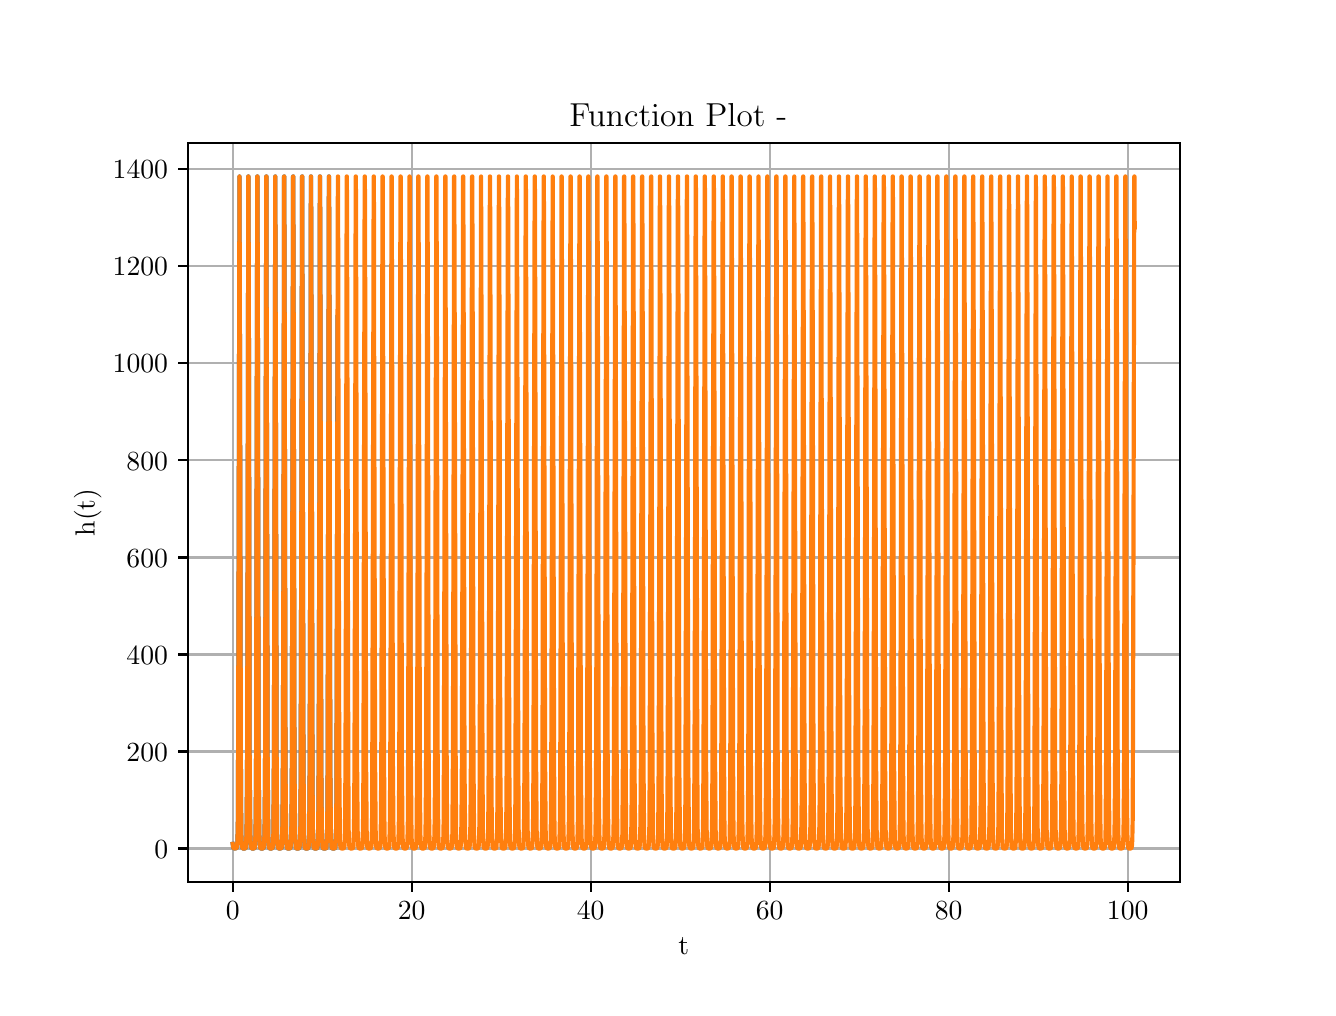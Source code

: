 \begingroup%
\makeatletter%
\begin{pgfpicture}%
\pgfpathrectangle{\pgfpointorigin}{\pgfqpoint{6.4in}{4.8in}}%
\pgfusepath{use as bounding box, clip}%
\begin{pgfscope}%
\pgfsetbuttcap%
\pgfsetmiterjoin%
\definecolor{currentfill}{rgb}{1.0,1.0,1.0}%
\pgfsetfillcolor{currentfill}%
\pgfsetlinewidth{0.0pt}%
\definecolor{currentstroke}{rgb}{1.0,1.0,1.0}%
\pgfsetstrokecolor{currentstroke}%
\pgfsetdash{}{0pt}%
\pgfpathmoveto{\pgfqpoint{0.0in}{0.0in}}%
\pgfpathlineto{\pgfqpoint{6.4in}{0.0in}}%
\pgfpathlineto{\pgfqpoint{6.4in}{4.8in}}%
\pgfpathlineto{\pgfqpoint{0.0in}{4.8in}}%
\pgfpathlineto{\pgfqpoint{0.0in}{0.0in}}%
\pgfpathclose%
\pgfusepath{fill}%
\end{pgfscope}%
\begin{pgfscope}%
\pgfsetbuttcap%
\pgfsetmiterjoin%
\definecolor{currentfill}{rgb}{1.0,1.0,1.0}%
\pgfsetfillcolor{currentfill}%
\pgfsetlinewidth{0.0pt}%
\definecolor{currentstroke}{rgb}{0.0,0.0,0.0}%
\pgfsetstrokecolor{currentstroke}%
\pgfsetstrokeopacity{0.0}%
\pgfsetdash{}{0pt}%
\pgfpathmoveto{\pgfqpoint{0.8in}{0.528in}}%
\pgfpathlineto{\pgfqpoint{5.76in}{0.528in}}%
\pgfpathlineto{\pgfqpoint{5.76in}{4.224in}}%
\pgfpathlineto{\pgfqpoint{0.8in}{4.224in}}%
\pgfpathlineto{\pgfqpoint{0.8in}{0.528in}}%
\pgfpathclose%
\pgfusepath{fill}%
\end{pgfscope}%
\begin{pgfscope}%
\pgfpathrectangle{\pgfqpoint{0.8in}{0.528in}}{\pgfqpoint{4.96in}{3.696in}}%
\pgfusepath{clip}%
\pgfsetrectcap%
\pgfsetroundjoin%
\pgfsetlinewidth{0.803pt}%
\definecolor{currentstroke}{rgb}{0.69,0.69,0.69}%
\pgfsetstrokecolor{currentstroke}%
\pgfsetdash{}{0pt}%
\pgfpathmoveto{\pgfqpoint{1.025in}{0.528in}}%
\pgfpathlineto{\pgfqpoint{1.025in}{4.224in}}%
\pgfusepath{stroke}%
\end{pgfscope}%
\begin{pgfscope}%
\pgfsetbuttcap%
\pgfsetroundjoin%
\definecolor{currentfill}{rgb}{0.0,0.0,0.0}%
\pgfsetfillcolor{currentfill}%
\pgfsetlinewidth{0.803pt}%
\definecolor{currentstroke}{rgb}{0.0,0.0,0.0}%
\pgfsetstrokecolor{currentstroke}%
\pgfsetdash{}{0pt}%
\pgfsys@defobject{currentmarker}{\pgfqpoint{0.0in}{-0.049in}}{\pgfqpoint{0.0in}{0.0in}}{%
\pgfpathmoveto{\pgfqpoint{0.0in}{0.0in}}%
\pgfpathlineto{\pgfqpoint{0.0in}{-0.049in}}%
\pgfusepath{stroke,fill}%
}%
\begin{pgfscope}%
\pgfsys@transformshift{1.025in}{0.528in}%
\pgfsys@useobject{currentmarker}{}%
\end{pgfscope}%
\end{pgfscope}%
\begin{pgfscope}%
\definecolor{textcolor}{rgb}{0.0,0.0,0.0}%
\pgfsetstrokecolor{textcolor}%
\pgfsetfillcolor{textcolor}%
\pgftext[x=1.025in,y=0.431in,,top]{\color{textcolor}\rmfamily\fontsize{10.0}{12.0}\selectfont \(\displaystyle {0}\)}%
\end{pgfscope}%
\begin{pgfscope}%
\pgfpathrectangle{\pgfqpoint{0.8in}{0.528in}}{\pgfqpoint{4.96in}{3.696in}}%
\pgfusepath{clip}%
\pgfsetrectcap%
\pgfsetroundjoin%
\pgfsetlinewidth{0.803pt}%
\definecolor{currentstroke}{rgb}{0.69,0.69,0.69}%
\pgfsetstrokecolor{currentstroke}%
\pgfsetdash{}{0pt}%
\pgfpathmoveto{\pgfqpoint{1.92in}{0.528in}}%
\pgfpathlineto{\pgfqpoint{1.92in}{4.224in}}%
\pgfusepath{stroke}%
\end{pgfscope}%
\begin{pgfscope}%
\pgfsetbuttcap%
\pgfsetroundjoin%
\definecolor{currentfill}{rgb}{0.0,0.0,0.0}%
\pgfsetfillcolor{currentfill}%
\pgfsetlinewidth{0.803pt}%
\definecolor{currentstroke}{rgb}{0.0,0.0,0.0}%
\pgfsetstrokecolor{currentstroke}%
\pgfsetdash{}{0pt}%
\pgfsys@defobject{currentmarker}{\pgfqpoint{0.0in}{-0.049in}}{\pgfqpoint{0.0in}{0.0in}}{%
\pgfpathmoveto{\pgfqpoint{0.0in}{0.0in}}%
\pgfpathlineto{\pgfqpoint{0.0in}{-0.049in}}%
\pgfusepath{stroke,fill}%
}%
\begin{pgfscope}%
\pgfsys@transformshift{1.92in}{0.528in}%
\pgfsys@useobject{currentmarker}{}%
\end{pgfscope}%
\end{pgfscope}%
\begin{pgfscope}%
\definecolor{textcolor}{rgb}{0.0,0.0,0.0}%
\pgfsetstrokecolor{textcolor}%
\pgfsetfillcolor{textcolor}%
\pgftext[x=1.92in,y=0.431in,,top]{\color{textcolor}\rmfamily\fontsize{10.0}{12.0}\selectfont \(\displaystyle {20}\)}%
\end{pgfscope}%
\begin{pgfscope}%
\pgfpathrectangle{\pgfqpoint{0.8in}{0.528in}}{\pgfqpoint{4.96in}{3.696in}}%
\pgfusepath{clip}%
\pgfsetrectcap%
\pgfsetroundjoin%
\pgfsetlinewidth{0.803pt}%
\definecolor{currentstroke}{rgb}{0.69,0.69,0.69}%
\pgfsetstrokecolor{currentstroke}%
\pgfsetdash{}{0pt}%
\pgfpathmoveto{\pgfqpoint{2.815in}{0.528in}}%
\pgfpathlineto{\pgfqpoint{2.815in}{4.224in}}%
\pgfusepath{stroke}%
\end{pgfscope}%
\begin{pgfscope}%
\pgfsetbuttcap%
\pgfsetroundjoin%
\definecolor{currentfill}{rgb}{0.0,0.0,0.0}%
\pgfsetfillcolor{currentfill}%
\pgfsetlinewidth{0.803pt}%
\definecolor{currentstroke}{rgb}{0.0,0.0,0.0}%
\pgfsetstrokecolor{currentstroke}%
\pgfsetdash{}{0pt}%
\pgfsys@defobject{currentmarker}{\pgfqpoint{0.0in}{-0.049in}}{\pgfqpoint{0.0in}{0.0in}}{%
\pgfpathmoveto{\pgfqpoint{0.0in}{0.0in}}%
\pgfpathlineto{\pgfqpoint{0.0in}{-0.049in}}%
\pgfusepath{stroke,fill}%
}%
\begin{pgfscope}%
\pgfsys@transformshift{2.815in}{0.528in}%
\pgfsys@useobject{currentmarker}{}%
\end{pgfscope}%
\end{pgfscope}%
\begin{pgfscope}%
\definecolor{textcolor}{rgb}{0.0,0.0,0.0}%
\pgfsetstrokecolor{textcolor}%
\pgfsetfillcolor{textcolor}%
\pgftext[x=2.815in,y=0.431in,,top]{\color{textcolor}\rmfamily\fontsize{10.0}{12.0}\selectfont \(\displaystyle {40}\)}%
\end{pgfscope}%
\begin{pgfscope}%
\pgfpathrectangle{\pgfqpoint{0.8in}{0.528in}}{\pgfqpoint{4.96in}{3.696in}}%
\pgfusepath{clip}%
\pgfsetrectcap%
\pgfsetroundjoin%
\pgfsetlinewidth{0.803pt}%
\definecolor{currentstroke}{rgb}{0.69,0.69,0.69}%
\pgfsetstrokecolor{currentstroke}%
\pgfsetdash{}{0pt}%
\pgfpathmoveto{\pgfqpoint{3.71in}{0.528in}}%
\pgfpathlineto{\pgfqpoint{3.71in}{4.224in}}%
\pgfusepath{stroke}%
\end{pgfscope}%
\begin{pgfscope}%
\pgfsetbuttcap%
\pgfsetroundjoin%
\definecolor{currentfill}{rgb}{0.0,0.0,0.0}%
\pgfsetfillcolor{currentfill}%
\pgfsetlinewidth{0.803pt}%
\definecolor{currentstroke}{rgb}{0.0,0.0,0.0}%
\pgfsetstrokecolor{currentstroke}%
\pgfsetdash{}{0pt}%
\pgfsys@defobject{currentmarker}{\pgfqpoint{0.0in}{-0.049in}}{\pgfqpoint{0.0in}{0.0in}}{%
\pgfpathmoveto{\pgfqpoint{0.0in}{0.0in}}%
\pgfpathlineto{\pgfqpoint{0.0in}{-0.049in}}%
\pgfusepath{stroke,fill}%
}%
\begin{pgfscope}%
\pgfsys@transformshift{3.71in}{0.528in}%
\pgfsys@useobject{currentmarker}{}%
\end{pgfscope}%
\end{pgfscope}%
\begin{pgfscope}%
\definecolor{textcolor}{rgb}{0.0,0.0,0.0}%
\pgfsetstrokecolor{textcolor}%
\pgfsetfillcolor{textcolor}%
\pgftext[x=3.71in,y=0.431in,,top]{\color{textcolor}\rmfamily\fontsize{10.0}{12.0}\selectfont \(\displaystyle {60}\)}%
\end{pgfscope}%
\begin{pgfscope}%
\pgfpathrectangle{\pgfqpoint{0.8in}{0.528in}}{\pgfqpoint{4.96in}{3.696in}}%
\pgfusepath{clip}%
\pgfsetrectcap%
\pgfsetroundjoin%
\pgfsetlinewidth{0.803pt}%
\definecolor{currentstroke}{rgb}{0.69,0.69,0.69}%
\pgfsetstrokecolor{currentstroke}%
\pgfsetdash{}{0pt}%
\pgfpathmoveto{\pgfqpoint{4.605in}{0.528in}}%
\pgfpathlineto{\pgfqpoint{4.605in}{4.224in}}%
\pgfusepath{stroke}%
\end{pgfscope}%
\begin{pgfscope}%
\pgfsetbuttcap%
\pgfsetroundjoin%
\definecolor{currentfill}{rgb}{0.0,0.0,0.0}%
\pgfsetfillcolor{currentfill}%
\pgfsetlinewidth{0.803pt}%
\definecolor{currentstroke}{rgb}{0.0,0.0,0.0}%
\pgfsetstrokecolor{currentstroke}%
\pgfsetdash{}{0pt}%
\pgfsys@defobject{currentmarker}{\pgfqpoint{0.0in}{-0.049in}}{\pgfqpoint{0.0in}{0.0in}}{%
\pgfpathmoveto{\pgfqpoint{0.0in}{0.0in}}%
\pgfpathlineto{\pgfqpoint{0.0in}{-0.049in}}%
\pgfusepath{stroke,fill}%
}%
\begin{pgfscope}%
\pgfsys@transformshift{4.605in}{0.528in}%
\pgfsys@useobject{currentmarker}{}%
\end{pgfscope}%
\end{pgfscope}%
\begin{pgfscope}%
\definecolor{textcolor}{rgb}{0.0,0.0,0.0}%
\pgfsetstrokecolor{textcolor}%
\pgfsetfillcolor{textcolor}%
\pgftext[x=4.605in,y=0.431in,,top]{\color{textcolor}\rmfamily\fontsize{10.0}{12.0}\selectfont \(\displaystyle {80}\)}%
\end{pgfscope}%
\begin{pgfscope}%
\pgfpathrectangle{\pgfqpoint{0.8in}{0.528in}}{\pgfqpoint{4.96in}{3.696in}}%
\pgfusepath{clip}%
\pgfsetrectcap%
\pgfsetroundjoin%
\pgfsetlinewidth{0.803pt}%
\definecolor{currentstroke}{rgb}{0.69,0.69,0.69}%
\pgfsetstrokecolor{currentstroke}%
\pgfsetdash{}{0pt}%
\pgfpathmoveto{\pgfqpoint{5.5in}{0.528in}}%
\pgfpathlineto{\pgfqpoint{5.5in}{4.224in}}%
\pgfusepath{stroke}%
\end{pgfscope}%
\begin{pgfscope}%
\pgfsetbuttcap%
\pgfsetroundjoin%
\definecolor{currentfill}{rgb}{0.0,0.0,0.0}%
\pgfsetfillcolor{currentfill}%
\pgfsetlinewidth{0.803pt}%
\definecolor{currentstroke}{rgb}{0.0,0.0,0.0}%
\pgfsetstrokecolor{currentstroke}%
\pgfsetdash{}{0pt}%
\pgfsys@defobject{currentmarker}{\pgfqpoint{0.0in}{-0.049in}}{\pgfqpoint{0.0in}{0.0in}}{%
\pgfpathmoveto{\pgfqpoint{0.0in}{0.0in}}%
\pgfpathlineto{\pgfqpoint{0.0in}{-0.049in}}%
\pgfusepath{stroke,fill}%
}%
\begin{pgfscope}%
\pgfsys@transformshift{5.5in}{0.528in}%
\pgfsys@useobject{currentmarker}{}%
\end{pgfscope}%
\end{pgfscope}%
\begin{pgfscope}%
\definecolor{textcolor}{rgb}{0.0,0.0,0.0}%
\pgfsetstrokecolor{textcolor}%
\pgfsetfillcolor{textcolor}%
\pgftext[x=5.5in,y=0.431in,,top]{\color{textcolor}\rmfamily\fontsize{10.0}{12.0}\selectfont \(\displaystyle {100}\)}%
\end{pgfscope}%
\begin{pgfscope}%
\definecolor{textcolor}{rgb}{0.0,0.0,0.0}%
\pgfsetstrokecolor{textcolor}%
\pgfsetfillcolor{textcolor}%
\pgftext[x=3.28in,y=0.252in,,top]{\color{textcolor}\rmfamily\fontsize{10.0}{12.0}\selectfont t}%
\end{pgfscope}%
\begin{pgfscope}%
\pgfpathrectangle{\pgfqpoint{0.8in}{0.528in}}{\pgfqpoint{4.96in}{3.696in}}%
\pgfusepath{clip}%
\pgfsetrectcap%
\pgfsetroundjoin%
\pgfsetlinewidth{0.803pt}%
\definecolor{currentstroke}{rgb}{0.69,0.69,0.69}%
\pgfsetstrokecolor{currentstroke}%
\pgfsetdash{}{0pt}%
\pgfpathmoveto{\pgfqpoint{0.8in}{0.696in}}%
\pgfpathlineto{\pgfqpoint{5.76in}{0.696in}}%
\pgfusepath{stroke}%
\end{pgfscope}%
\begin{pgfscope}%
\pgfsetbuttcap%
\pgfsetroundjoin%
\definecolor{currentfill}{rgb}{0.0,0.0,0.0}%
\pgfsetfillcolor{currentfill}%
\pgfsetlinewidth{0.803pt}%
\definecolor{currentstroke}{rgb}{0.0,0.0,0.0}%
\pgfsetstrokecolor{currentstroke}%
\pgfsetdash{}{0pt}%
\pgfsys@defobject{currentmarker}{\pgfqpoint{-0.049in}{0.0in}}{\pgfqpoint{-0.0in}{0.0in}}{%
\pgfpathmoveto{\pgfqpoint{-0.0in}{0.0in}}%
\pgfpathlineto{\pgfqpoint{-0.049in}{0.0in}}%
\pgfusepath{stroke,fill}%
}%
\begin{pgfscope}%
\pgfsys@transformshift{0.8in}{0.696in}%
\pgfsys@useobject{currentmarker}{}%
\end{pgfscope}%
\end{pgfscope}%
\begin{pgfscope}%
\definecolor{textcolor}{rgb}{0.0,0.0,0.0}%
\pgfsetstrokecolor{textcolor}%
\pgfsetfillcolor{textcolor}%
\pgftext[x=0.633in, y=0.648in, left, base]{\color{textcolor}\rmfamily\fontsize{10.0}{12.0}\selectfont \(\displaystyle {0}\)}%
\end{pgfscope}%
\begin{pgfscope}%
\pgfpathrectangle{\pgfqpoint{0.8in}{0.528in}}{\pgfqpoint{4.96in}{3.696in}}%
\pgfusepath{clip}%
\pgfsetrectcap%
\pgfsetroundjoin%
\pgfsetlinewidth{0.803pt}%
\definecolor{currentstroke}{rgb}{0.69,0.69,0.69}%
\pgfsetstrokecolor{currentstroke}%
\pgfsetdash{}{0pt}%
\pgfpathmoveto{\pgfqpoint{0.8in}{1.181in}}%
\pgfpathlineto{\pgfqpoint{5.76in}{1.181in}}%
\pgfusepath{stroke}%
\end{pgfscope}%
\begin{pgfscope}%
\pgfsetbuttcap%
\pgfsetroundjoin%
\definecolor{currentfill}{rgb}{0.0,0.0,0.0}%
\pgfsetfillcolor{currentfill}%
\pgfsetlinewidth{0.803pt}%
\definecolor{currentstroke}{rgb}{0.0,0.0,0.0}%
\pgfsetstrokecolor{currentstroke}%
\pgfsetdash{}{0pt}%
\pgfsys@defobject{currentmarker}{\pgfqpoint{-0.049in}{0.0in}}{\pgfqpoint{-0.0in}{0.0in}}{%
\pgfpathmoveto{\pgfqpoint{-0.0in}{0.0in}}%
\pgfpathlineto{\pgfqpoint{-0.049in}{0.0in}}%
\pgfusepath{stroke,fill}%
}%
\begin{pgfscope}%
\pgfsys@transformshift{0.8in}{1.181in}%
\pgfsys@useobject{currentmarker}{}%
\end{pgfscope}%
\end{pgfscope}%
\begin{pgfscope}%
\definecolor{textcolor}{rgb}{0.0,0.0,0.0}%
\pgfsetstrokecolor{textcolor}%
\pgfsetfillcolor{textcolor}%
\pgftext[x=0.494in, y=1.133in, left, base]{\color{textcolor}\rmfamily\fontsize{10.0}{12.0}\selectfont \(\displaystyle {200}\)}%
\end{pgfscope}%
\begin{pgfscope}%
\pgfpathrectangle{\pgfqpoint{0.8in}{0.528in}}{\pgfqpoint{4.96in}{3.696in}}%
\pgfusepath{clip}%
\pgfsetrectcap%
\pgfsetroundjoin%
\pgfsetlinewidth{0.803pt}%
\definecolor{currentstroke}{rgb}{0.69,0.69,0.69}%
\pgfsetstrokecolor{currentstroke}%
\pgfsetdash{}{0pt}%
\pgfpathmoveto{\pgfqpoint{0.8in}{1.666in}}%
\pgfpathlineto{\pgfqpoint{5.76in}{1.666in}}%
\pgfusepath{stroke}%
\end{pgfscope}%
\begin{pgfscope}%
\pgfsetbuttcap%
\pgfsetroundjoin%
\definecolor{currentfill}{rgb}{0.0,0.0,0.0}%
\pgfsetfillcolor{currentfill}%
\pgfsetlinewidth{0.803pt}%
\definecolor{currentstroke}{rgb}{0.0,0.0,0.0}%
\pgfsetstrokecolor{currentstroke}%
\pgfsetdash{}{0pt}%
\pgfsys@defobject{currentmarker}{\pgfqpoint{-0.049in}{0.0in}}{\pgfqpoint{-0.0in}{0.0in}}{%
\pgfpathmoveto{\pgfqpoint{-0.0in}{0.0in}}%
\pgfpathlineto{\pgfqpoint{-0.049in}{0.0in}}%
\pgfusepath{stroke,fill}%
}%
\begin{pgfscope}%
\pgfsys@transformshift{0.8in}{1.666in}%
\pgfsys@useobject{currentmarker}{}%
\end{pgfscope}%
\end{pgfscope}%
\begin{pgfscope}%
\definecolor{textcolor}{rgb}{0.0,0.0,0.0}%
\pgfsetstrokecolor{textcolor}%
\pgfsetfillcolor{textcolor}%
\pgftext[x=0.494in, y=1.618in, left, base]{\color{textcolor}\rmfamily\fontsize{10.0}{12.0}\selectfont \(\displaystyle {400}\)}%
\end{pgfscope}%
\begin{pgfscope}%
\pgfpathrectangle{\pgfqpoint{0.8in}{0.528in}}{\pgfqpoint{4.96in}{3.696in}}%
\pgfusepath{clip}%
\pgfsetrectcap%
\pgfsetroundjoin%
\pgfsetlinewidth{0.803pt}%
\definecolor{currentstroke}{rgb}{0.69,0.69,0.69}%
\pgfsetstrokecolor{currentstroke}%
\pgfsetdash{}{0pt}%
\pgfpathmoveto{\pgfqpoint{0.8in}{2.151in}}%
\pgfpathlineto{\pgfqpoint{5.76in}{2.151in}}%
\pgfusepath{stroke}%
\end{pgfscope}%
\begin{pgfscope}%
\pgfsetbuttcap%
\pgfsetroundjoin%
\definecolor{currentfill}{rgb}{0.0,0.0,0.0}%
\pgfsetfillcolor{currentfill}%
\pgfsetlinewidth{0.803pt}%
\definecolor{currentstroke}{rgb}{0.0,0.0,0.0}%
\pgfsetstrokecolor{currentstroke}%
\pgfsetdash{}{0pt}%
\pgfsys@defobject{currentmarker}{\pgfqpoint{-0.049in}{0.0in}}{\pgfqpoint{-0.0in}{0.0in}}{%
\pgfpathmoveto{\pgfqpoint{-0.0in}{0.0in}}%
\pgfpathlineto{\pgfqpoint{-0.049in}{0.0in}}%
\pgfusepath{stroke,fill}%
}%
\begin{pgfscope}%
\pgfsys@transformshift{0.8in}{2.151in}%
\pgfsys@useobject{currentmarker}{}%
\end{pgfscope}%
\end{pgfscope}%
\begin{pgfscope}%
\definecolor{textcolor}{rgb}{0.0,0.0,0.0}%
\pgfsetstrokecolor{textcolor}%
\pgfsetfillcolor{textcolor}%
\pgftext[x=0.494in, y=2.103in, left, base]{\color{textcolor}\rmfamily\fontsize{10.0}{12.0}\selectfont \(\displaystyle {600}\)}%
\end{pgfscope}%
\begin{pgfscope}%
\pgfpathrectangle{\pgfqpoint{0.8in}{0.528in}}{\pgfqpoint{4.96in}{3.696in}}%
\pgfusepath{clip}%
\pgfsetrectcap%
\pgfsetroundjoin%
\pgfsetlinewidth{0.803pt}%
\definecolor{currentstroke}{rgb}{0.69,0.69,0.69}%
\pgfsetstrokecolor{currentstroke}%
\pgfsetdash{}{0pt}%
\pgfpathmoveto{\pgfqpoint{0.8in}{2.637in}}%
\pgfpathlineto{\pgfqpoint{5.76in}{2.637in}}%
\pgfusepath{stroke}%
\end{pgfscope}%
\begin{pgfscope}%
\pgfsetbuttcap%
\pgfsetroundjoin%
\definecolor{currentfill}{rgb}{0.0,0.0,0.0}%
\pgfsetfillcolor{currentfill}%
\pgfsetlinewidth{0.803pt}%
\definecolor{currentstroke}{rgb}{0.0,0.0,0.0}%
\pgfsetstrokecolor{currentstroke}%
\pgfsetdash{}{0pt}%
\pgfsys@defobject{currentmarker}{\pgfqpoint{-0.049in}{0.0in}}{\pgfqpoint{-0.0in}{0.0in}}{%
\pgfpathmoveto{\pgfqpoint{-0.0in}{0.0in}}%
\pgfpathlineto{\pgfqpoint{-0.049in}{0.0in}}%
\pgfusepath{stroke,fill}%
}%
\begin{pgfscope}%
\pgfsys@transformshift{0.8in}{2.637in}%
\pgfsys@useobject{currentmarker}{}%
\end{pgfscope}%
\end{pgfscope}%
\begin{pgfscope}%
\definecolor{textcolor}{rgb}{0.0,0.0,0.0}%
\pgfsetstrokecolor{textcolor}%
\pgfsetfillcolor{textcolor}%
\pgftext[x=0.494in, y=2.588in, left, base]{\color{textcolor}\rmfamily\fontsize{10.0}{12.0}\selectfont \(\displaystyle {800}\)}%
\end{pgfscope}%
\begin{pgfscope}%
\pgfpathrectangle{\pgfqpoint{0.8in}{0.528in}}{\pgfqpoint{4.96in}{3.696in}}%
\pgfusepath{clip}%
\pgfsetrectcap%
\pgfsetroundjoin%
\pgfsetlinewidth{0.803pt}%
\definecolor{currentstroke}{rgb}{0.69,0.69,0.69}%
\pgfsetstrokecolor{currentstroke}%
\pgfsetdash{}{0pt}%
\pgfpathmoveto{\pgfqpoint{0.8in}{3.122in}}%
\pgfpathlineto{\pgfqpoint{5.76in}{3.122in}}%
\pgfusepath{stroke}%
\end{pgfscope}%
\begin{pgfscope}%
\pgfsetbuttcap%
\pgfsetroundjoin%
\definecolor{currentfill}{rgb}{0.0,0.0,0.0}%
\pgfsetfillcolor{currentfill}%
\pgfsetlinewidth{0.803pt}%
\definecolor{currentstroke}{rgb}{0.0,0.0,0.0}%
\pgfsetstrokecolor{currentstroke}%
\pgfsetdash{}{0pt}%
\pgfsys@defobject{currentmarker}{\pgfqpoint{-0.049in}{0.0in}}{\pgfqpoint{-0.0in}{0.0in}}{%
\pgfpathmoveto{\pgfqpoint{-0.0in}{0.0in}}%
\pgfpathlineto{\pgfqpoint{-0.049in}{0.0in}}%
\pgfusepath{stroke,fill}%
}%
\begin{pgfscope}%
\pgfsys@transformshift{0.8in}{3.122in}%
\pgfsys@useobject{currentmarker}{}%
\end{pgfscope}%
\end{pgfscope}%
\begin{pgfscope}%
\definecolor{textcolor}{rgb}{0.0,0.0,0.0}%
\pgfsetstrokecolor{textcolor}%
\pgfsetfillcolor{textcolor}%
\pgftext[x=0.425in, y=3.074in, left, base]{\color{textcolor}\rmfamily\fontsize{10.0}{12.0}\selectfont \(\displaystyle {1000}\)}%
\end{pgfscope}%
\begin{pgfscope}%
\pgfpathrectangle{\pgfqpoint{0.8in}{0.528in}}{\pgfqpoint{4.96in}{3.696in}}%
\pgfusepath{clip}%
\pgfsetrectcap%
\pgfsetroundjoin%
\pgfsetlinewidth{0.803pt}%
\definecolor{currentstroke}{rgb}{0.69,0.69,0.69}%
\pgfsetstrokecolor{currentstroke}%
\pgfsetdash{}{0pt}%
\pgfpathmoveto{\pgfqpoint{0.8in}{3.607in}}%
\pgfpathlineto{\pgfqpoint{5.76in}{3.607in}}%
\pgfusepath{stroke}%
\end{pgfscope}%
\begin{pgfscope}%
\pgfsetbuttcap%
\pgfsetroundjoin%
\definecolor{currentfill}{rgb}{0.0,0.0,0.0}%
\pgfsetfillcolor{currentfill}%
\pgfsetlinewidth{0.803pt}%
\definecolor{currentstroke}{rgb}{0.0,0.0,0.0}%
\pgfsetstrokecolor{currentstroke}%
\pgfsetdash{}{0pt}%
\pgfsys@defobject{currentmarker}{\pgfqpoint{-0.049in}{0.0in}}{\pgfqpoint{-0.0in}{0.0in}}{%
\pgfpathmoveto{\pgfqpoint{-0.0in}{0.0in}}%
\pgfpathlineto{\pgfqpoint{-0.049in}{0.0in}}%
\pgfusepath{stroke,fill}%
}%
\begin{pgfscope}%
\pgfsys@transformshift{0.8in}{3.607in}%
\pgfsys@useobject{currentmarker}{}%
\end{pgfscope}%
\end{pgfscope}%
\begin{pgfscope}%
\definecolor{textcolor}{rgb}{0.0,0.0,0.0}%
\pgfsetstrokecolor{textcolor}%
\pgfsetfillcolor{textcolor}%
\pgftext[x=0.425in, y=3.559in, left, base]{\color{textcolor}\rmfamily\fontsize{10.0}{12.0}\selectfont \(\displaystyle {1200}\)}%
\end{pgfscope}%
\begin{pgfscope}%
\pgfpathrectangle{\pgfqpoint{0.8in}{0.528in}}{\pgfqpoint{4.96in}{3.696in}}%
\pgfusepath{clip}%
\pgfsetrectcap%
\pgfsetroundjoin%
\pgfsetlinewidth{0.803pt}%
\definecolor{currentstroke}{rgb}{0.69,0.69,0.69}%
\pgfsetstrokecolor{currentstroke}%
\pgfsetdash{}{0pt}%
\pgfpathmoveto{\pgfqpoint{0.8in}{4.092in}}%
\pgfpathlineto{\pgfqpoint{5.76in}{4.092in}}%
\pgfusepath{stroke}%
\end{pgfscope}%
\begin{pgfscope}%
\pgfsetbuttcap%
\pgfsetroundjoin%
\definecolor{currentfill}{rgb}{0.0,0.0,0.0}%
\pgfsetfillcolor{currentfill}%
\pgfsetlinewidth{0.803pt}%
\definecolor{currentstroke}{rgb}{0.0,0.0,0.0}%
\pgfsetstrokecolor{currentstroke}%
\pgfsetdash{}{0pt}%
\pgfsys@defobject{currentmarker}{\pgfqpoint{-0.049in}{0.0in}}{\pgfqpoint{-0.0in}{0.0in}}{%
\pgfpathmoveto{\pgfqpoint{-0.0in}{0.0in}}%
\pgfpathlineto{\pgfqpoint{-0.049in}{0.0in}}%
\pgfusepath{stroke,fill}%
}%
\begin{pgfscope}%
\pgfsys@transformshift{0.8in}{4.092in}%
\pgfsys@useobject{currentmarker}{}%
\end{pgfscope}%
\end{pgfscope}%
\begin{pgfscope}%
\definecolor{textcolor}{rgb}{0.0,0.0,0.0}%
\pgfsetstrokecolor{textcolor}%
\pgfsetfillcolor{textcolor}%
\pgftext[x=0.425in, y=4.044in, left, base]{\color{textcolor}\rmfamily\fontsize{10.0}{12.0}\selectfont \(\displaystyle {1400}\)}%
\end{pgfscope}%
\begin{pgfscope}%
\definecolor{textcolor}{rgb}{0.0,0.0,0.0}%
\pgfsetstrokecolor{textcolor}%
\pgfsetfillcolor{textcolor}%
\pgftext[x=0.369in,y=2.376in,,bottom,rotate=90.0]{\color{textcolor}\rmfamily\fontsize{10.0}{12.0}\selectfont h(t)}%
\end{pgfscope}%
\begin{pgfscope}%
\pgfpathrectangle{\pgfqpoint{0.8in}{0.528in}}{\pgfqpoint{4.96in}{3.696in}}%
\pgfusepath{clip}%
\pgfsetrectcap%
\pgfsetroundjoin%
\pgfsetlinewidth{1.506pt}%
\definecolor{currentstroke}{rgb}{0.122,0.467,0.706}%
\pgfsetstrokecolor{currentstroke}%
\pgfsetdash{}{0pt}%
\pgfpathmoveto{\pgfqpoint{1.025in}{0.719in}}%
\pgfpathlineto{\pgfqpoint{1.028in}{0.699in}}%
\pgfpathlineto{\pgfqpoint{1.031in}{0.697in}}%
\pgfpathlineto{\pgfqpoint{1.036in}{0.696in}}%
\pgfpathlineto{\pgfqpoint{1.043in}{0.697in}}%
\pgfpathlineto{\pgfqpoint{1.045in}{0.699in}}%
\pgfpathlineto{\pgfqpoint{1.047in}{0.708in}}%
\pgfpathlineto{\pgfqpoint{1.049in}{0.739in}}%
\pgfpathlineto{\pgfqpoint{1.051in}{0.84in}}%
\pgfpathlineto{\pgfqpoint{1.052in}{1.128in}}%
\pgfpathlineto{\pgfqpoint{1.055in}{2.254in}}%
\pgfpathlineto{\pgfqpoint{1.059in}{4.056in}}%
\pgfpathlineto{\pgfqpoint{1.059in}{4.056in}}%
\pgfpathlineto{\pgfqpoint{1.061in}{3.353in}}%
\pgfpathlineto{\pgfqpoint{1.066in}{1.128in}}%
\pgfpathlineto{\pgfqpoint{1.068in}{0.775in}}%
\pgfpathlineto{\pgfqpoint{1.071in}{0.708in}}%
\pgfpathlineto{\pgfqpoint{1.074in}{0.698in}}%
\pgfpathlineto{\pgfqpoint{1.076in}{0.696in}}%
\pgfpathlineto{\pgfqpoint{1.085in}{0.696in}}%
\pgfpathlineto{\pgfqpoint{1.088in}{0.697in}}%
\pgfpathlineto{\pgfqpoint{1.09in}{0.699in}}%
\pgfpathlineto{\pgfqpoint{1.092in}{0.708in}}%
\pgfpathlineto{\pgfqpoint{1.093in}{0.739in}}%
\pgfpathlineto{\pgfqpoint{1.095in}{0.84in}}%
\pgfpathlineto{\pgfqpoint{1.097in}{1.128in}}%
\pgfpathlineto{\pgfqpoint{1.1in}{2.254in}}%
\pgfpathlineto{\pgfqpoint{1.103in}{4.056in}}%
\pgfpathlineto{\pgfqpoint{1.104in}{4.056in}}%
\pgfpathlineto{\pgfqpoint{1.106in}{3.353in}}%
\pgfpathlineto{\pgfqpoint{1.11in}{1.128in}}%
\pgfpathlineto{\pgfqpoint{1.113in}{0.775in}}%
\pgfpathlineto{\pgfqpoint{1.116in}{0.708in}}%
\pgfpathlineto{\pgfqpoint{1.119in}{0.698in}}%
\pgfpathlineto{\pgfqpoint{1.121in}{0.696in}}%
\pgfpathlineto{\pgfqpoint{1.129in}{0.696in}}%
\pgfpathlineto{\pgfqpoint{1.133in}{0.697in}}%
\pgfpathlineto{\pgfqpoint{1.135in}{0.699in}}%
\pgfpathlineto{\pgfqpoint{1.136in}{0.708in}}%
\pgfpathlineto{\pgfqpoint{1.138in}{0.739in}}%
\pgfpathlineto{\pgfqpoint{1.14in}{0.84in}}%
\pgfpathlineto{\pgfqpoint{1.142in}{1.128in}}%
\pgfpathlineto{\pgfqpoint{1.144in}{2.254in}}%
\pgfpathlineto{\pgfqpoint{1.148in}{4.056in}}%
\pgfpathlineto{\pgfqpoint{1.149in}{4.056in}}%
\pgfpathlineto{\pgfqpoint{1.151in}{3.353in}}%
\pgfpathlineto{\pgfqpoint{1.155in}{1.128in}}%
\pgfpathlineto{\pgfqpoint{1.158in}{0.775in}}%
\pgfpathlineto{\pgfqpoint{1.161in}{0.708in}}%
\pgfpathlineto{\pgfqpoint{1.163in}{0.698in}}%
\pgfpathlineto{\pgfqpoint{1.166in}{0.696in}}%
\pgfpathlineto{\pgfqpoint{1.174in}{0.696in}}%
\pgfpathlineto{\pgfqpoint{1.178in}{0.697in}}%
\pgfpathlineto{\pgfqpoint{1.179in}{0.699in}}%
\pgfpathlineto{\pgfqpoint{1.181in}{0.708in}}%
\pgfpathlineto{\pgfqpoint{1.183in}{0.739in}}%
\pgfpathlineto{\pgfqpoint{1.185in}{0.84in}}%
\pgfpathlineto{\pgfqpoint{1.187in}{1.128in}}%
\pgfpathlineto{\pgfqpoint{1.189in}{2.254in}}%
\pgfpathlineto{\pgfqpoint{1.193in}{4.056in}}%
\pgfpathlineto{\pgfqpoint{1.194in}{4.056in}}%
\pgfpathlineto{\pgfqpoint{1.195in}{3.353in}}%
\pgfpathlineto{\pgfqpoint{1.2in}{1.128in}}%
\pgfpathlineto{\pgfqpoint{1.203in}{0.775in}}%
\pgfpathlineto{\pgfqpoint{1.205in}{0.708in}}%
\pgfpathlineto{\pgfqpoint{1.208in}{0.698in}}%
\pgfpathlineto{\pgfqpoint{1.211in}{0.696in}}%
\pgfpathlineto{\pgfqpoint{1.219in}{0.696in}}%
\pgfpathlineto{\pgfqpoint{1.222in}{0.697in}}%
\pgfpathlineto{\pgfqpoint{1.224in}{0.699in}}%
\pgfpathlineto{\pgfqpoint{1.226in}{0.708in}}%
\pgfpathlineto{\pgfqpoint{1.228in}{0.739in}}%
\pgfpathlineto{\pgfqpoint{1.229in}{0.84in}}%
\pgfpathlineto{\pgfqpoint{1.231in}{1.128in}}%
\pgfpathlineto{\pgfqpoint{1.234in}{2.254in}}%
\pgfpathlineto{\pgfqpoint{1.238in}{4.056in}}%
\pgfpathlineto{\pgfqpoint{1.238in}{4.056in}}%
\pgfpathlineto{\pgfqpoint{1.24in}{3.353in}}%
\pgfpathlineto{\pgfqpoint{1.245in}{1.128in}}%
\pgfpathlineto{\pgfqpoint{1.247in}{0.775in}}%
\pgfpathlineto{\pgfqpoint{1.25in}{0.708in}}%
\pgfpathlineto{\pgfqpoint{1.253in}{0.698in}}%
\pgfpathlineto{\pgfqpoint{1.255in}{0.696in}}%
\pgfpathlineto{\pgfqpoint{1.263in}{0.696in}}%
\pgfpathlineto{\pgfqpoint{1.267in}{0.697in}}%
\pgfpathlineto{\pgfqpoint{1.269in}{0.699in}}%
\pgfpathlineto{\pgfqpoint{1.271in}{0.708in}}%
\pgfpathlineto{\pgfqpoint{1.272in}{0.739in}}%
\pgfpathlineto{\pgfqpoint{1.274in}{0.84in}}%
\pgfpathlineto{\pgfqpoint{1.276in}{1.128in}}%
\pgfpathlineto{\pgfqpoint{1.279in}{2.254in}}%
\pgfpathlineto{\pgfqpoint{1.282in}{4.056in}}%
\pgfpathlineto{\pgfqpoint{1.283in}{4.056in}}%
\pgfpathlineto{\pgfqpoint{1.285in}{3.353in}}%
\pgfpathlineto{\pgfqpoint{1.289in}{1.128in}}%
\pgfpathlineto{\pgfqpoint{1.292in}{0.775in}}%
\pgfpathlineto{\pgfqpoint{1.295in}{0.708in}}%
\pgfpathlineto{\pgfqpoint{1.297in}{0.698in}}%
\pgfpathlineto{\pgfqpoint{1.3in}{0.696in}}%
\pgfpathlineto{\pgfqpoint{1.308in}{0.696in}}%
\pgfpathlineto{\pgfqpoint{1.312in}{0.697in}}%
\pgfpathlineto{\pgfqpoint{1.314in}{0.699in}}%
\pgfpathlineto{\pgfqpoint{1.315in}{0.708in}}%
\pgfpathlineto{\pgfqpoint{1.317in}{0.739in}}%
\pgfpathlineto{\pgfqpoint{1.319in}{0.84in}}%
\pgfpathlineto{\pgfqpoint{1.321in}{1.128in}}%
\pgfpathlineto{\pgfqpoint{1.323in}{2.254in}}%
\pgfpathlineto{\pgfqpoint{1.327in}{4.056in}}%
\pgfpathlineto{\pgfqpoint{1.328in}{4.056in}}%
\pgfpathlineto{\pgfqpoint{1.33in}{3.353in}}%
\pgfpathlineto{\pgfqpoint{1.334in}{1.128in}}%
\pgfpathlineto{\pgfqpoint{1.337in}{0.775in}}%
\pgfpathlineto{\pgfqpoint{1.34in}{0.708in}}%
\pgfpathlineto{\pgfqpoint{1.342in}{0.698in}}%
\pgfpathlineto{\pgfqpoint{1.345in}{0.696in}}%
\pgfpathlineto{\pgfqpoint{1.353in}{0.696in}}%
\pgfpathlineto{\pgfqpoint{1.357in}{0.697in}}%
\pgfpathlineto{\pgfqpoint{1.358in}{0.699in}}%
\pgfpathlineto{\pgfqpoint{1.36in}{0.708in}}%
\pgfpathlineto{\pgfqpoint{1.362in}{0.739in}}%
\pgfpathlineto{\pgfqpoint{1.364in}{0.84in}}%
\pgfpathlineto{\pgfqpoint{1.365in}{1.128in}}%
\pgfpathlineto{\pgfqpoint{1.368in}{2.254in}}%
\pgfpathlineto{\pgfqpoint{1.372in}{4.056in}}%
\pgfpathlineto{\pgfqpoint{1.373in}{4.056in}}%
\pgfpathlineto{\pgfqpoint{1.374in}{3.353in}}%
\pgfpathlineto{\pgfqpoint{1.379in}{1.128in}}%
\pgfpathlineto{\pgfqpoint{1.382in}{0.775in}}%
\pgfpathlineto{\pgfqpoint{1.384in}{0.708in}}%
\pgfpathlineto{\pgfqpoint{1.387in}{0.698in}}%
\pgfpathlineto{\pgfqpoint{1.39in}{0.696in}}%
\pgfpathlineto{\pgfqpoint{1.398in}{0.696in}}%
\pgfpathlineto{\pgfqpoint{1.401in}{0.697in}}%
\pgfpathlineto{\pgfqpoint{1.403in}{0.699in}}%
\pgfpathlineto{\pgfqpoint{1.405in}{0.708in}}%
\pgfpathlineto{\pgfqpoint{1.407in}{0.739in}}%
\pgfpathlineto{\pgfqpoint{1.408in}{0.84in}}%
\pgfpathlineto{\pgfqpoint{1.41in}{1.128in}}%
\pgfpathlineto{\pgfqpoint{1.413in}{2.254in}}%
\pgfpathlineto{\pgfqpoint{1.416in}{4.056in}}%
\pgfpathlineto{\pgfqpoint{1.417in}{4.056in}}%
\pgfpathlineto{\pgfqpoint{1.419in}{3.353in}}%
\pgfpathlineto{\pgfqpoint{1.424in}{1.128in}}%
\pgfpathlineto{\pgfqpoint{1.426in}{0.775in}}%
\pgfpathlineto{\pgfqpoint{1.429in}{0.708in}}%
\pgfpathlineto{\pgfqpoint{1.432in}{0.698in}}%
\pgfpathlineto{\pgfqpoint{1.434in}{0.696in}}%
\pgfpathlineto{\pgfqpoint{1.442in}{0.696in}}%
\pgfpathlineto{\pgfqpoint{1.446in}{0.697in}}%
\pgfpathlineto{\pgfqpoint{1.448in}{0.699in}}%
\pgfpathlineto{\pgfqpoint{1.45in}{0.708in}}%
\pgfpathlineto{\pgfqpoint{1.451in}{0.739in}}%
\pgfpathlineto{\pgfqpoint{1.453in}{0.84in}}%
\pgfpathlineto{\pgfqpoint{1.455in}{1.128in}}%
\pgfpathlineto{\pgfqpoint{1.458in}{2.254in}}%
\pgfpathlineto{\pgfqpoint{1.461in}{4.056in}}%
\pgfpathlineto{\pgfqpoint{1.462in}{4.056in}}%
\pgfpathlineto{\pgfqpoint{1.464in}{3.353in}}%
\pgfpathlineto{\pgfqpoint{1.468in}{1.128in}}%
\pgfpathlineto{\pgfqpoint{1.471in}{0.775in}}%
\pgfpathlineto{\pgfqpoint{1.474in}{0.708in}}%
\pgfpathlineto{\pgfqpoint{1.476in}{0.698in}}%
\pgfpathlineto{\pgfqpoint{1.479in}{0.696in}}%
\pgfpathlineto{\pgfqpoint{1.487in}{0.696in}}%
\pgfpathlineto{\pgfqpoint{1.491in}{0.697in}}%
\pgfpathlineto{\pgfqpoint{1.493in}{0.699in}}%
\pgfpathlineto{\pgfqpoint{1.494in}{0.708in}}%
\pgfpathlineto{\pgfqpoint{1.496in}{0.739in}}%
\pgfpathlineto{\pgfqpoint{1.498in}{0.84in}}%
\pgfpathlineto{\pgfqpoint{1.5in}{1.128in}}%
\pgfpathlineto{\pgfqpoint{1.502in}{2.254in}}%
\pgfpathlineto{\pgfqpoint{1.506in}{4.056in}}%
\pgfpathlineto{\pgfqpoint{1.507in}{4.056in}}%
\pgfpathlineto{\pgfqpoint{1.509in}{3.353in}}%
\pgfpathlineto{\pgfqpoint{1.513in}{1.128in}}%
\pgfpathlineto{\pgfqpoint{1.516in}{0.775in}}%
\pgfpathlineto{\pgfqpoint{1.519in}{0.708in}}%
\pgfpathlineto{\pgfqpoint{1.521in}{0.698in}}%
\pgfpathlineto{\pgfqpoint{1.524in}{0.696in}}%
\pgfpathlineto{\pgfqpoint{1.532in}{0.696in}}%
\pgfpathlineto{\pgfqpoint{1.536in}{0.697in}}%
\pgfpathlineto{\pgfqpoint{1.537in}{0.699in}}%
\pgfpathlineto{\pgfqpoint{1.539in}{0.708in}}%
\pgfpathlineto{\pgfqpoint{1.541in}{0.739in}}%
\pgfpathlineto{\pgfqpoint{1.543in}{0.84in}}%
\pgfpathlineto{\pgfqpoint{1.544in}{1.128in}}%
\pgfpathlineto{\pgfqpoint{1.547in}{2.254in}}%
\pgfpathlineto{\pgfqpoint{1.549in}{3.353in}}%
\pgfpathlineto{\pgfqpoint{1.549in}{3.353in}}%
\pgfusepath{stroke}%
\end{pgfscope}%
\begin{pgfscope}%
\pgfpathrectangle{\pgfqpoint{0.8in}{0.528in}}{\pgfqpoint{4.96in}{3.696in}}%
\pgfusepath{clip}%
\pgfsetrectcap%
\pgfsetroundjoin%
\pgfsetlinewidth{1.506pt}%
\definecolor{currentstroke}{rgb}{1.0,0.498,0.055}%
\pgfsetstrokecolor{currentstroke}%
\pgfsetdash{}{0pt}%
\pgfpathmoveto{\pgfqpoint{1.025in}{0.719in}}%
\pgfpathlineto{\pgfqpoint{1.028in}{0.699in}}%
\pgfpathlineto{\pgfqpoint{1.031in}{0.697in}}%
\pgfpathlineto{\pgfqpoint{1.036in}{0.696in}}%
\pgfpathlineto{\pgfqpoint{1.043in}{0.697in}}%
\pgfpathlineto{\pgfqpoint{1.045in}{0.699in}}%
\pgfpathlineto{\pgfqpoint{1.047in}{0.708in}}%
\pgfpathlineto{\pgfqpoint{1.049in}{0.739in}}%
\pgfpathlineto{\pgfqpoint{1.051in}{0.84in}}%
\pgfpathlineto{\pgfqpoint{1.052in}{1.128in}}%
\pgfpathlineto{\pgfqpoint{1.055in}{2.254in}}%
\pgfpathlineto{\pgfqpoint{1.059in}{4.056in}}%
\pgfpathlineto{\pgfqpoint{1.059in}{4.056in}}%
\pgfpathlineto{\pgfqpoint{1.061in}{3.353in}}%
\pgfpathlineto{\pgfqpoint{1.066in}{1.128in}}%
\pgfpathlineto{\pgfqpoint{1.068in}{0.775in}}%
\pgfpathlineto{\pgfqpoint{1.071in}{0.708in}}%
\pgfpathlineto{\pgfqpoint{1.074in}{0.698in}}%
\pgfpathlineto{\pgfqpoint{1.076in}{0.696in}}%
\pgfpathlineto{\pgfqpoint{1.085in}{0.696in}}%
\pgfpathlineto{\pgfqpoint{1.088in}{0.697in}}%
\pgfpathlineto{\pgfqpoint{1.09in}{0.699in}}%
\pgfpathlineto{\pgfqpoint{1.092in}{0.708in}}%
\pgfpathlineto{\pgfqpoint{1.093in}{0.739in}}%
\pgfpathlineto{\pgfqpoint{1.095in}{0.84in}}%
\pgfpathlineto{\pgfqpoint{1.097in}{1.128in}}%
\pgfpathlineto{\pgfqpoint{1.1in}{2.254in}}%
\pgfpathlineto{\pgfqpoint{1.103in}{4.056in}}%
\pgfpathlineto{\pgfqpoint{1.104in}{4.056in}}%
\pgfpathlineto{\pgfqpoint{1.106in}{3.353in}}%
\pgfpathlineto{\pgfqpoint{1.11in}{1.128in}}%
\pgfpathlineto{\pgfqpoint{1.113in}{0.775in}}%
\pgfpathlineto{\pgfqpoint{1.116in}{0.708in}}%
\pgfpathlineto{\pgfqpoint{1.119in}{0.698in}}%
\pgfpathlineto{\pgfqpoint{1.121in}{0.696in}}%
\pgfpathlineto{\pgfqpoint{1.129in}{0.696in}}%
\pgfpathlineto{\pgfqpoint{1.133in}{0.697in}}%
\pgfpathlineto{\pgfqpoint{1.135in}{0.699in}}%
\pgfpathlineto{\pgfqpoint{1.136in}{0.708in}}%
\pgfpathlineto{\pgfqpoint{1.138in}{0.739in}}%
\pgfpathlineto{\pgfqpoint{1.14in}{0.84in}}%
\pgfpathlineto{\pgfqpoint{1.142in}{1.128in}}%
\pgfpathlineto{\pgfqpoint{1.144in}{2.254in}}%
\pgfpathlineto{\pgfqpoint{1.148in}{4.056in}}%
\pgfpathlineto{\pgfqpoint{1.149in}{4.056in}}%
\pgfpathlineto{\pgfqpoint{1.151in}{3.353in}}%
\pgfpathlineto{\pgfqpoint{1.155in}{1.128in}}%
\pgfpathlineto{\pgfqpoint{1.158in}{0.775in}}%
\pgfpathlineto{\pgfqpoint{1.161in}{0.708in}}%
\pgfpathlineto{\pgfqpoint{1.163in}{0.698in}}%
\pgfpathlineto{\pgfqpoint{1.166in}{0.696in}}%
\pgfpathlineto{\pgfqpoint{1.174in}{0.696in}}%
\pgfpathlineto{\pgfqpoint{1.178in}{0.697in}}%
\pgfpathlineto{\pgfqpoint{1.179in}{0.699in}}%
\pgfpathlineto{\pgfqpoint{1.181in}{0.708in}}%
\pgfpathlineto{\pgfqpoint{1.183in}{0.739in}}%
\pgfpathlineto{\pgfqpoint{1.185in}{0.84in}}%
\pgfpathlineto{\pgfqpoint{1.187in}{1.128in}}%
\pgfpathlineto{\pgfqpoint{1.189in}{2.254in}}%
\pgfpathlineto{\pgfqpoint{1.193in}{4.056in}}%
\pgfpathlineto{\pgfqpoint{1.194in}{4.056in}}%
\pgfpathlineto{\pgfqpoint{1.195in}{3.353in}}%
\pgfpathlineto{\pgfqpoint{1.2in}{1.128in}}%
\pgfpathlineto{\pgfqpoint{1.203in}{0.775in}}%
\pgfpathlineto{\pgfqpoint{1.205in}{0.708in}}%
\pgfpathlineto{\pgfqpoint{1.208in}{0.698in}}%
\pgfpathlineto{\pgfqpoint{1.211in}{0.696in}}%
\pgfpathlineto{\pgfqpoint{1.219in}{0.696in}}%
\pgfpathlineto{\pgfqpoint{1.222in}{0.697in}}%
\pgfpathlineto{\pgfqpoint{1.224in}{0.699in}}%
\pgfpathlineto{\pgfqpoint{1.226in}{0.708in}}%
\pgfpathlineto{\pgfqpoint{1.228in}{0.739in}}%
\pgfpathlineto{\pgfqpoint{1.229in}{0.84in}}%
\pgfpathlineto{\pgfqpoint{1.231in}{1.128in}}%
\pgfpathlineto{\pgfqpoint{1.234in}{2.254in}}%
\pgfpathlineto{\pgfqpoint{1.238in}{4.056in}}%
\pgfpathlineto{\pgfqpoint{1.238in}{4.056in}}%
\pgfpathlineto{\pgfqpoint{1.24in}{3.353in}}%
\pgfpathlineto{\pgfqpoint{1.245in}{1.128in}}%
\pgfpathlineto{\pgfqpoint{1.247in}{0.775in}}%
\pgfpathlineto{\pgfqpoint{1.25in}{0.708in}}%
\pgfpathlineto{\pgfqpoint{1.253in}{0.698in}}%
\pgfpathlineto{\pgfqpoint{1.255in}{0.696in}}%
\pgfpathlineto{\pgfqpoint{1.263in}{0.696in}}%
\pgfpathlineto{\pgfqpoint{1.267in}{0.697in}}%
\pgfpathlineto{\pgfqpoint{1.269in}{0.699in}}%
\pgfpathlineto{\pgfqpoint{1.271in}{0.708in}}%
\pgfpathlineto{\pgfqpoint{1.272in}{0.739in}}%
\pgfpathlineto{\pgfqpoint{1.274in}{0.84in}}%
\pgfpathlineto{\pgfqpoint{1.276in}{1.128in}}%
\pgfpathlineto{\pgfqpoint{1.279in}{2.254in}}%
\pgfpathlineto{\pgfqpoint{1.282in}{4.056in}}%
\pgfpathlineto{\pgfqpoint{1.283in}{4.056in}}%
\pgfpathlineto{\pgfqpoint{1.285in}{3.353in}}%
\pgfpathlineto{\pgfqpoint{1.289in}{1.128in}}%
\pgfpathlineto{\pgfqpoint{1.292in}{0.775in}}%
\pgfpathlineto{\pgfqpoint{1.295in}{0.708in}}%
\pgfpathlineto{\pgfqpoint{1.297in}{0.698in}}%
\pgfpathlineto{\pgfqpoint{1.3in}{0.696in}}%
\pgfpathlineto{\pgfqpoint{1.308in}{0.696in}}%
\pgfpathlineto{\pgfqpoint{1.312in}{0.697in}}%
\pgfpathlineto{\pgfqpoint{1.314in}{0.699in}}%
\pgfpathlineto{\pgfqpoint{1.315in}{0.708in}}%
\pgfpathlineto{\pgfqpoint{1.317in}{0.739in}}%
\pgfpathlineto{\pgfqpoint{1.319in}{0.84in}}%
\pgfpathlineto{\pgfqpoint{1.321in}{1.128in}}%
\pgfpathlineto{\pgfqpoint{1.323in}{2.254in}}%
\pgfpathlineto{\pgfqpoint{1.327in}{4.056in}}%
\pgfpathlineto{\pgfqpoint{1.328in}{4.056in}}%
\pgfpathlineto{\pgfqpoint{1.33in}{3.353in}}%
\pgfpathlineto{\pgfqpoint{1.334in}{1.128in}}%
\pgfpathlineto{\pgfqpoint{1.337in}{0.775in}}%
\pgfpathlineto{\pgfqpoint{1.34in}{0.708in}}%
\pgfpathlineto{\pgfqpoint{1.342in}{0.698in}}%
\pgfpathlineto{\pgfqpoint{1.345in}{0.696in}}%
\pgfpathlineto{\pgfqpoint{1.353in}{0.696in}}%
\pgfpathlineto{\pgfqpoint{1.357in}{0.697in}}%
\pgfpathlineto{\pgfqpoint{1.358in}{0.699in}}%
\pgfpathlineto{\pgfqpoint{1.36in}{0.708in}}%
\pgfpathlineto{\pgfqpoint{1.362in}{0.739in}}%
\pgfpathlineto{\pgfqpoint{1.364in}{0.84in}}%
\pgfpathlineto{\pgfqpoint{1.365in}{1.128in}}%
\pgfpathlineto{\pgfqpoint{1.368in}{2.254in}}%
\pgfpathlineto{\pgfqpoint{1.372in}{4.056in}}%
\pgfpathlineto{\pgfqpoint{1.373in}{4.056in}}%
\pgfpathlineto{\pgfqpoint{1.374in}{3.353in}}%
\pgfpathlineto{\pgfqpoint{1.379in}{1.128in}}%
\pgfpathlineto{\pgfqpoint{1.382in}{0.775in}}%
\pgfpathlineto{\pgfqpoint{1.384in}{0.708in}}%
\pgfpathlineto{\pgfqpoint{1.387in}{0.698in}}%
\pgfpathlineto{\pgfqpoint{1.39in}{0.696in}}%
\pgfpathlineto{\pgfqpoint{1.398in}{0.696in}}%
\pgfpathlineto{\pgfqpoint{1.401in}{0.697in}}%
\pgfpathlineto{\pgfqpoint{1.403in}{0.699in}}%
\pgfpathlineto{\pgfqpoint{1.405in}{0.708in}}%
\pgfpathlineto{\pgfqpoint{1.407in}{0.739in}}%
\pgfpathlineto{\pgfqpoint{1.408in}{0.84in}}%
\pgfpathlineto{\pgfqpoint{1.41in}{1.128in}}%
\pgfpathlineto{\pgfqpoint{1.413in}{2.254in}}%
\pgfpathlineto{\pgfqpoint{1.416in}{4.056in}}%
\pgfpathlineto{\pgfqpoint{1.417in}{4.056in}}%
\pgfpathlineto{\pgfqpoint{1.419in}{3.353in}}%
\pgfpathlineto{\pgfqpoint{1.424in}{1.128in}}%
\pgfpathlineto{\pgfqpoint{1.426in}{0.775in}}%
\pgfpathlineto{\pgfqpoint{1.429in}{0.708in}}%
\pgfpathlineto{\pgfqpoint{1.432in}{0.698in}}%
\pgfpathlineto{\pgfqpoint{1.434in}{0.696in}}%
\pgfpathlineto{\pgfqpoint{1.442in}{0.696in}}%
\pgfpathlineto{\pgfqpoint{1.446in}{0.697in}}%
\pgfpathlineto{\pgfqpoint{1.448in}{0.699in}}%
\pgfpathlineto{\pgfqpoint{1.45in}{0.708in}}%
\pgfpathlineto{\pgfqpoint{1.451in}{0.739in}}%
\pgfpathlineto{\pgfqpoint{1.453in}{0.84in}}%
\pgfpathlineto{\pgfqpoint{1.455in}{1.128in}}%
\pgfpathlineto{\pgfqpoint{1.458in}{2.254in}}%
\pgfpathlineto{\pgfqpoint{1.461in}{4.056in}}%
\pgfpathlineto{\pgfqpoint{1.462in}{4.056in}}%
\pgfpathlineto{\pgfqpoint{1.464in}{3.353in}}%
\pgfpathlineto{\pgfqpoint{1.468in}{1.128in}}%
\pgfpathlineto{\pgfqpoint{1.471in}{0.775in}}%
\pgfpathlineto{\pgfqpoint{1.474in}{0.708in}}%
\pgfpathlineto{\pgfqpoint{1.476in}{0.698in}}%
\pgfpathlineto{\pgfqpoint{1.479in}{0.696in}}%
\pgfpathlineto{\pgfqpoint{1.487in}{0.696in}}%
\pgfpathlineto{\pgfqpoint{1.491in}{0.697in}}%
\pgfpathlineto{\pgfqpoint{1.493in}{0.699in}}%
\pgfpathlineto{\pgfqpoint{1.494in}{0.708in}}%
\pgfpathlineto{\pgfqpoint{1.496in}{0.739in}}%
\pgfpathlineto{\pgfqpoint{1.498in}{0.84in}}%
\pgfpathlineto{\pgfqpoint{1.5in}{1.128in}}%
\pgfpathlineto{\pgfqpoint{1.502in}{2.254in}}%
\pgfpathlineto{\pgfqpoint{1.506in}{4.056in}}%
\pgfpathlineto{\pgfqpoint{1.507in}{4.056in}}%
\pgfpathlineto{\pgfqpoint{1.509in}{3.353in}}%
\pgfpathlineto{\pgfqpoint{1.513in}{1.128in}}%
\pgfpathlineto{\pgfqpoint{1.516in}{0.775in}}%
\pgfpathlineto{\pgfqpoint{1.519in}{0.708in}}%
\pgfpathlineto{\pgfqpoint{1.521in}{0.698in}}%
\pgfpathlineto{\pgfqpoint{1.524in}{0.696in}}%
\pgfpathlineto{\pgfqpoint{1.532in}{0.696in}}%
\pgfpathlineto{\pgfqpoint{1.536in}{0.697in}}%
\pgfpathlineto{\pgfqpoint{1.537in}{0.699in}}%
\pgfpathlineto{\pgfqpoint{1.539in}{0.708in}}%
\pgfpathlineto{\pgfqpoint{1.541in}{0.739in}}%
\pgfpathlineto{\pgfqpoint{1.543in}{0.84in}}%
\pgfpathlineto{\pgfqpoint{1.544in}{1.128in}}%
\pgfpathlineto{\pgfqpoint{1.547in}{2.254in}}%
\pgfpathlineto{\pgfqpoint{1.551in}{4.056in}}%
\pgfpathlineto{\pgfqpoint{1.552in}{4.056in}}%
\pgfpathlineto{\pgfqpoint{1.553in}{3.353in}}%
\pgfpathlineto{\pgfqpoint{1.558in}{1.128in}}%
\pgfpathlineto{\pgfqpoint{1.561in}{0.775in}}%
\pgfpathlineto{\pgfqpoint{1.563in}{0.708in}}%
\pgfpathlineto{\pgfqpoint{1.566in}{0.698in}}%
\pgfpathlineto{\pgfqpoint{1.569in}{0.696in}}%
\pgfpathlineto{\pgfqpoint{1.577in}{0.696in}}%
\pgfpathlineto{\pgfqpoint{1.58in}{0.697in}}%
\pgfpathlineto{\pgfqpoint{1.582in}{0.699in}}%
\pgfpathlineto{\pgfqpoint{1.584in}{0.708in}}%
\pgfpathlineto{\pgfqpoint{1.586in}{0.739in}}%
\pgfpathlineto{\pgfqpoint{1.587in}{0.84in}}%
\pgfpathlineto{\pgfqpoint{1.589in}{1.128in}}%
\pgfpathlineto{\pgfqpoint{1.592in}{2.254in}}%
\pgfpathlineto{\pgfqpoint{1.595in}{4.056in}}%
\pgfpathlineto{\pgfqpoint{1.596in}{4.056in}}%
\pgfpathlineto{\pgfqpoint{1.598in}{3.353in}}%
\pgfpathlineto{\pgfqpoint{1.603in}{1.128in}}%
\pgfpathlineto{\pgfqpoint{1.605in}{0.775in}}%
\pgfpathlineto{\pgfqpoint{1.608in}{0.708in}}%
\pgfpathlineto{\pgfqpoint{1.611in}{0.698in}}%
\pgfpathlineto{\pgfqpoint{1.613in}{0.696in}}%
\pgfpathlineto{\pgfqpoint{1.621in}{0.696in}}%
\pgfpathlineto{\pgfqpoint{1.625in}{0.697in}}%
\pgfpathlineto{\pgfqpoint{1.627in}{0.699in}}%
\pgfpathlineto{\pgfqpoint{1.629in}{0.708in}}%
\pgfpathlineto{\pgfqpoint{1.63in}{0.739in}}%
\pgfpathlineto{\pgfqpoint{1.632in}{0.84in}}%
\pgfpathlineto{\pgfqpoint{1.634in}{1.128in}}%
\pgfpathlineto{\pgfqpoint{1.637in}{2.254in}}%
\pgfpathlineto{\pgfqpoint{1.64in}{4.056in}}%
\pgfpathlineto{\pgfqpoint{1.641in}{4.056in}}%
\pgfpathlineto{\pgfqpoint{1.643in}{3.353in}}%
\pgfpathlineto{\pgfqpoint{1.647in}{1.128in}}%
\pgfpathlineto{\pgfqpoint{1.65in}{0.775in}}%
\pgfpathlineto{\pgfqpoint{1.653in}{0.708in}}%
\pgfpathlineto{\pgfqpoint{1.655in}{0.698in}}%
\pgfpathlineto{\pgfqpoint{1.658in}{0.696in}}%
\pgfpathlineto{\pgfqpoint{1.666in}{0.696in}}%
\pgfpathlineto{\pgfqpoint{1.67in}{0.697in}}%
\pgfpathlineto{\pgfqpoint{1.672in}{0.699in}}%
\pgfpathlineto{\pgfqpoint{1.673in}{0.708in}}%
\pgfpathlineto{\pgfqpoint{1.675in}{0.739in}}%
\pgfpathlineto{\pgfqpoint{1.677in}{0.84in}}%
\pgfpathlineto{\pgfqpoint{1.679in}{1.128in}}%
\pgfpathlineto{\pgfqpoint{1.681in}{2.254in}}%
\pgfpathlineto{\pgfqpoint{1.685in}{4.056in}}%
\pgfpathlineto{\pgfqpoint{1.686in}{4.056in}}%
\pgfpathlineto{\pgfqpoint{1.688in}{3.353in}}%
\pgfpathlineto{\pgfqpoint{1.692in}{1.128in}}%
\pgfpathlineto{\pgfqpoint{1.695in}{0.775in}}%
\pgfpathlineto{\pgfqpoint{1.697in}{0.708in}}%
\pgfpathlineto{\pgfqpoint{1.7in}{0.698in}}%
\pgfpathlineto{\pgfqpoint{1.703in}{0.696in}}%
\pgfpathlineto{\pgfqpoint{1.711in}{0.696in}}%
\pgfpathlineto{\pgfqpoint{1.714in}{0.697in}}%
\pgfpathlineto{\pgfqpoint{1.716in}{0.699in}}%
\pgfpathlineto{\pgfqpoint{1.718in}{0.708in}}%
\pgfpathlineto{\pgfqpoint{1.72in}{0.739in}}%
\pgfpathlineto{\pgfqpoint{1.722in}{0.84in}}%
\pgfpathlineto{\pgfqpoint{1.723in}{1.128in}}%
\pgfpathlineto{\pgfqpoint{1.726in}{2.254in}}%
\pgfpathlineto{\pgfqpoint{1.73in}{4.056in}}%
\pgfpathlineto{\pgfqpoint{1.731in}{4.056in}}%
\pgfpathlineto{\pgfqpoint{1.732in}{3.353in}}%
\pgfpathlineto{\pgfqpoint{1.737in}{1.128in}}%
\pgfpathlineto{\pgfqpoint{1.74in}{0.775in}}%
\pgfpathlineto{\pgfqpoint{1.742in}{0.708in}}%
\pgfpathlineto{\pgfqpoint{1.745in}{0.698in}}%
\pgfpathlineto{\pgfqpoint{1.748in}{0.696in}}%
\pgfpathlineto{\pgfqpoint{1.756in}{0.696in}}%
\pgfpathlineto{\pgfqpoint{1.759in}{0.697in}}%
\pgfpathlineto{\pgfqpoint{1.761in}{0.699in}}%
\pgfpathlineto{\pgfqpoint{1.763in}{0.708in}}%
\pgfpathlineto{\pgfqpoint{1.765in}{0.739in}}%
\pgfpathlineto{\pgfqpoint{1.766in}{0.84in}}%
\pgfpathlineto{\pgfqpoint{1.768in}{1.128in}}%
\pgfpathlineto{\pgfqpoint{1.771in}{2.254in}}%
\pgfpathlineto{\pgfqpoint{1.774in}{4.056in}}%
\pgfpathlineto{\pgfqpoint{1.775in}{4.056in}}%
\pgfpathlineto{\pgfqpoint{1.777in}{3.353in}}%
\pgfpathlineto{\pgfqpoint{1.782in}{1.128in}}%
\pgfpathlineto{\pgfqpoint{1.784in}{0.775in}}%
\pgfpathlineto{\pgfqpoint{1.787in}{0.708in}}%
\pgfpathlineto{\pgfqpoint{1.79in}{0.698in}}%
\pgfpathlineto{\pgfqpoint{1.792in}{0.696in}}%
\pgfpathlineto{\pgfqpoint{1.8in}{0.696in}}%
\pgfpathlineto{\pgfqpoint{1.804in}{0.697in}}%
\pgfpathlineto{\pgfqpoint{1.806in}{0.699in}}%
\pgfpathlineto{\pgfqpoint{1.808in}{0.708in}}%
\pgfpathlineto{\pgfqpoint{1.809in}{0.739in}}%
\pgfpathlineto{\pgfqpoint{1.811in}{0.84in}}%
\pgfpathlineto{\pgfqpoint{1.813in}{1.128in}}%
\pgfpathlineto{\pgfqpoint{1.816in}{2.254in}}%
\pgfpathlineto{\pgfqpoint{1.819in}{4.056in}}%
\pgfpathlineto{\pgfqpoint{1.82in}{4.056in}}%
\pgfpathlineto{\pgfqpoint{1.822in}{3.353in}}%
\pgfpathlineto{\pgfqpoint{1.826in}{1.128in}}%
\pgfpathlineto{\pgfqpoint{1.829in}{0.775in}}%
\pgfpathlineto{\pgfqpoint{1.832in}{0.708in}}%
\pgfpathlineto{\pgfqpoint{1.834in}{0.698in}}%
\pgfpathlineto{\pgfqpoint{1.837in}{0.696in}}%
\pgfpathlineto{\pgfqpoint{1.845in}{0.696in}}%
\pgfpathlineto{\pgfqpoint{1.849in}{0.697in}}%
\pgfpathlineto{\pgfqpoint{1.85in}{0.699in}}%
\pgfpathlineto{\pgfqpoint{1.852in}{0.708in}}%
\pgfpathlineto{\pgfqpoint{1.854in}{0.739in}}%
\pgfpathlineto{\pgfqpoint{1.856in}{0.84in}}%
\pgfpathlineto{\pgfqpoint{1.858in}{1.128in}}%
\pgfpathlineto{\pgfqpoint{1.86in}{2.254in}}%
\pgfpathlineto{\pgfqpoint{1.864in}{4.056in}}%
\pgfpathlineto{\pgfqpoint{1.865in}{4.056in}}%
\pgfpathlineto{\pgfqpoint{1.867in}{3.353in}}%
\pgfpathlineto{\pgfqpoint{1.871in}{1.128in}}%
\pgfpathlineto{\pgfqpoint{1.874in}{0.775in}}%
\pgfpathlineto{\pgfqpoint{1.876in}{0.708in}}%
\pgfpathlineto{\pgfqpoint{1.879in}{0.698in}}%
\pgfpathlineto{\pgfqpoint{1.882in}{0.696in}}%
\pgfpathlineto{\pgfqpoint{1.89in}{0.696in}}%
\pgfpathlineto{\pgfqpoint{1.893in}{0.697in}}%
\pgfpathlineto{\pgfqpoint{1.895in}{0.699in}}%
\pgfpathlineto{\pgfqpoint{1.897in}{0.708in}}%
\pgfpathlineto{\pgfqpoint{1.899in}{0.739in}}%
\pgfpathlineto{\pgfqpoint{1.901in}{0.84in}}%
\pgfpathlineto{\pgfqpoint{1.902in}{1.128in}}%
\pgfpathlineto{\pgfqpoint{1.905in}{2.254in}}%
\pgfpathlineto{\pgfqpoint{1.909in}{4.056in}}%
\pgfpathlineto{\pgfqpoint{1.91in}{4.056in}}%
\pgfpathlineto{\pgfqpoint{1.911in}{3.353in}}%
\pgfpathlineto{\pgfqpoint{1.916in}{1.128in}}%
\pgfpathlineto{\pgfqpoint{1.919in}{0.775in}}%
\pgfpathlineto{\pgfqpoint{1.921in}{0.708in}}%
\pgfpathlineto{\pgfqpoint{1.924in}{0.698in}}%
\pgfpathlineto{\pgfqpoint{1.927in}{0.696in}}%
\pgfpathlineto{\pgfqpoint{1.935in}{0.696in}}%
\pgfpathlineto{\pgfqpoint{1.938in}{0.697in}}%
\pgfpathlineto{\pgfqpoint{1.94in}{0.699in}}%
\pgfpathlineto{\pgfqpoint{1.942in}{0.708in}}%
\pgfpathlineto{\pgfqpoint{1.944in}{0.739in}}%
\pgfpathlineto{\pgfqpoint{1.945in}{0.84in}}%
\pgfpathlineto{\pgfqpoint{1.947in}{1.128in}}%
\pgfpathlineto{\pgfqpoint{1.95in}{2.254in}}%
\pgfpathlineto{\pgfqpoint{1.953in}{4.056in}}%
\pgfpathlineto{\pgfqpoint{1.954in}{4.056in}}%
\pgfpathlineto{\pgfqpoint{1.956in}{3.353in}}%
\pgfpathlineto{\pgfqpoint{1.961in}{1.128in}}%
\pgfpathlineto{\pgfqpoint{1.963in}{0.775in}}%
\pgfpathlineto{\pgfqpoint{1.966in}{0.708in}}%
\pgfpathlineto{\pgfqpoint{1.969in}{0.698in}}%
\pgfpathlineto{\pgfqpoint{1.971in}{0.696in}}%
\pgfpathlineto{\pgfqpoint{1.979in}{0.696in}}%
\pgfpathlineto{\pgfqpoint{1.983in}{0.697in}}%
\pgfpathlineto{\pgfqpoint{1.985in}{0.699in}}%
\pgfpathlineto{\pgfqpoint{1.987in}{0.708in}}%
\pgfpathlineto{\pgfqpoint{1.988in}{0.739in}}%
\pgfpathlineto{\pgfqpoint{1.99in}{0.84in}}%
\pgfpathlineto{\pgfqpoint{1.992in}{1.128in}}%
\pgfpathlineto{\pgfqpoint{1.995in}{2.254in}}%
\pgfpathlineto{\pgfqpoint{1.998in}{4.056in}}%
\pgfpathlineto{\pgfqpoint{1.999in}{4.056in}}%
\pgfpathlineto{\pgfqpoint{2.001in}{3.353in}}%
\pgfpathlineto{\pgfqpoint{2.005in}{1.128in}}%
\pgfpathlineto{\pgfqpoint{2.008in}{0.775in}}%
\pgfpathlineto{\pgfqpoint{2.011in}{0.708in}}%
\pgfpathlineto{\pgfqpoint{2.013in}{0.698in}}%
\pgfpathlineto{\pgfqpoint{2.016in}{0.696in}}%
\pgfpathlineto{\pgfqpoint{2.024in}{0.696in}}%
\pgfpathlineto{\pgfqpoint{2.028in}{0.697in}}%
\pgfpathlineto{\pgfqpoint{2.029in}{0.699in}}%
\pgfpathlineto{\pgfqpoint{2.031in}{0.708in}}%
\pgfpathlineto{\pgfqpoint{2.033in}{0.739in}}%
\pgfpathlineto{\pgfqpoint{2.035in}{0.84in}}%
\pgfpathlineto{\pgfqpoint{2.037in}{1.128in}}%
\pgfpathlineto{\pgfqpoint{2.039in}{2.254in}}%
\pgfpathlineto{\pgfqpoint{2.043in}{4.056in}}%
\pgfpathlineto{\pgfqpoint{2.044in}{4.056in}}%
\pgfpathlineto{\pgfqpoint{2.046in}{3.353in}}%
\pgfpathlineto{\pgfqpoint{2.05in}{1.128in}}%
\pgfpathlineto{\pgfqpoint{2.053in}{0.775in}}%
\pgfpathlineto{\pgfqpoint{2.055in}{0.708in}}%
\pgfpathlineto{\pgfqpoint{2.058in}{0.698in}}%
\pgfpathlineto{\pgfqpoint{2.061in}{0.696in}}%
\pgfpathlineto{\pgfqpoint{2.069in}{0.696in}}%
\pgfpathlineto{\pgfqpoint{2.072in}{0.697in}}%
\pgfpathlineto{\pgfqpoint{2.074in}{0.699in}}%
\pgfpathlineto{\pgfqpoint{2.076in}{0.708in}}%
\pgfpathlineto{\pgfqpoint{2.078in}{0.739in}}%
\pgfpathlineto{\pgfqpoint{2.08in}{0.84in}}%
\pgfpathlineto{\pgfqpoint{2.081in}{1.128in}}%
\pgfpathlineto{\pgfqpoint{2.084in}{2.254in}}%
\pgfpathlineto{\pgfqpoint{2.088in}{4.056in}}%
\pgfpathlineto{\pgfqpoint{2.089in}{4.056in}}%
\pgfpathlineto{\pgfqpoint{2.09in}{3.353in}}%
\pgfpathlineto{\pgfqpoint{2.095in}{1.128in}}%
\pgfpathlineto{\pgfqpoint{2.097in}{0.775in}}%
\pgfpathlineto{\pgfqpoint{2.1in}{0.708in}}%
\pgfpathlineto{\pgfqpoint{2.103in}{0.698in}}%
\pgfpathlineto{\pgfqpoint{2.106in}{0.696in}}%
\pgfpathlineto{\pgfqpoint{2.114in}{0.696in}}%
\pgfpathlineto{\pgfqpoint{2.117in}{0.697in}}%
\pgfpathlineto{\pgfqpoint{2.119in}{0.699in}}%
\pgfpathlineto{\pgfqpoint{2.121in}{0.708in}}%
\pgfpathlineto{\pgfqpoint{2.123in}{0.739in}}%
\pgfpathlineto{\pgfqpoint{2.124in}{0.84in}}%
\pgfpathlineto{\pgfqpoint{2.126in}{1.128in}}%
\pgfpathlineto{\pgfqpoint{2.129in}{2.254in}}%
\pgfpathlineto{\pgfqpoint{2.132in}{4.056in}}%
\pgfpathlineto{\pgfqpoint{2.133in}{4.056in}}%
\pgfpathlineto{\pgfqpoint{2.135in}{3.353in}}%
\pgfpathlineto{\pgfqpoint{2.14in}{1.128in}}%
\pgfpathlineto{\pgfqpoint{2.142in}{0.775in}}%
\pgfpathlineto{\pgfqpoint{2.145in}{0.708in}}%
\pgfpathlineto{\pgfqpoint{2.148in}{0.698in}}%
\pgfpathlineto{\pgfqpoint{2.15in}{0.696in}}%
\pgfpathlineto{\pgfqpoint{2.158in}{0.696in}}%
\pgfpathlineto{\pgfqpoint{2.162in}{0.697in}}%
\pgfpathlineto{\pgfqpoint{2.164in}{0.699in}}%
\pgfpathlineto{\pgfqpoint{2.165in}{0.708in}}%
\pgfpathlineto{\pgfqpoint{2.167in}{0.739in}}%
\pgfpathlineto{\pgfqpoint{2.169in}{0.84in}}%
\pgfpathlineto{\pgfqpoint{2.171in}{1.128in}}%
\pgfpathlineto{\pgfqpoint{2.174in}{2.254in}}%
\pgfpathlineto{\pgfqpoint{2.177in}{4.056in}}%
\pgfpathlineto{\pgfqpoint{2.178in}{4.056in}}%
\pgfpathlineto{\pgfqpoint{2.18in}{3.353in}}%
\pgfpathlineto{\pgfqpoint{2.184in}{1.128in}}%
\pgfpathlineto{\pgfqpoint{2.187in}{0.775in}}%
\pgfpathlineto{\pgfqpoint{2.19in}{0.708in}}%
\pgfpathlineto{\pgfqpoint{2.192in}{0.698in}}%
\pgfpathlineto{\pgfqpoint{2.195in}{0.696in}}%
\pgfpathlineto{\pgfqpoint{2.203in}{0.696in}}%
\pgfpathlineto{\pgfqpoint{2.207in}{0.697in}}%
\pgfpathlineto{\pgfqpoint{2.208in}{0.699in}}%
\pgfpathlineto{\pgfqpoint{2.21in}{0.708in}}%
\pgfpathlineto{\pgfqpoint{2.212in}{0.739in}}%
\pgfpathlineto{\pgfqpoint{2.214in}{0.84in}}%
\pgfpathlineto{\pgfqpoint{2.216in}{1.128in}}%
\pgfpathlineto{\pgfqpoint{2.218in}{2.254in}}%
\pgfpathlineto{\pgfqpoint{2.222in}{4.056in}}%
\pgfpathlineto{\pgfqpoint{2.223in}{4.056in}}%
\pgfpathlineto{\pgfqpoint{2.225in}{3.353in}}%
\pgfpathlineto{\pgfqpoint{2.229in}{1.128in}}%
\pgfpathlineto{\pgfqpoint{2.232in}{0.775in}}%
\pgfpathlineto{\pgfqpoint{2.234in}{0.708in}}%
\pgfpathlineto{\pgfqpoint{2.237in}{0.698in}}%
\pgfpathlineto{\pgfqpoint{2.24in}{0.696in}}%
\pgfpathlineto{\pgfqpoint{2.248in}{0.696in}}%
\pgfpathlineto{\pgfqpoint{2.251in}{0.697in}}%
\pgfpathlineto{\pgfqpoint{2.253in}{0.699in}}%
\pgfpathlineto{\pgfqpoint{2.255in}{0.708in}}%
\pgfpathlineto{\pgfqpoint{2.257in}{0.739in}}%
\pgfpathlineto{\pgfqpoint{2.259in}{0.84in}}%
\pgfpathlineto{\pgfqpoint{2.26in}{1.128in}}%
\pgfpathlineto{\pgfqpoint{2.263in}{2.254in}}%
\pgfpathlineto{\pgfqpoint{2.267in}{4.056in}}%
\pgfpathlineto{\pgfqpoint{2.267in}{4.056in}}%
\pgfpathlineto{\pgfqpoint{2.269in}{3.353in}}%
\pgfpathlineto{\pgfqpoint{2.274in}{1.128in}}%
\pgfpathlineto{\pgfqpoint{2.276in}{0.775in}}%
\pgfpathlineto{\pgfqpoint{2.279in}{0.708in}}%
\pgfpathlineto{\pgfqpoint{2.282in}{0.698in}}%
\pgfpathlineto{\pgfqpoint{2.284in}{0.696in}}%
\pgfpathlineto{\pgfqpoint{2.293in}{0.696in}}%
\pgfpathlineto{\pgfqpoint{2.296in}{0.697in}}%
\pgfpathlineto{\pgfqpoint{2.298in}{0.699in}}%
\pgfpathlineto{\pgfqpoint{2.3in}{0.708in}}%
\pgfpathlineto{\pgfqpoint{2.301in}{0.739in}}%
\pgfpathlineto{\pgfqpoint{2.303in}{0.84in}}%
\pgfpathlineto{\pgfqpoint{2.305in}{1.128in}}%
\pgfpathlineto{\pgfqpoint{2.308in}{2.254in}}%
\pgfpathlineto{\pgfqpoint{2.311in}{4.056in}}%
\pgfpathlineto{\pgfqpoint{2.312in}{4.056in}}%
\pgfpathlineto{\pgfqpoint{2.314in}{3.353in}}%
\pgfpathlineto{\pgfqpoint{2.318in}{1.128in}}%
\pgfpathlineto{\pgfqpoint{2.321in}{0.775in}}%
\pgfpathlineto{\pgfqpoint{2.324in}{0.708in}}%
\pgfpathlineto{\pgfqpoint{2.327in}{0.698in}}%
\pgfpathlineto{\pgfqpoint{2.329in}{0.696in}}%
\pgfpathlineto{\pgfqpoint{2.337in}{0.696in}}%
\pgfpathlineto{\pgfqpoint{2.341in}{0.697in}}%
\pgfpathlineto{\pgfqpoint{2.343in}{0.699in}}%
\pgfpathlineto{\pgfqpoint{2.344in}{0.708in}}%
\pgfpathlineto{\pgfqpoint{2.346in}{0.739in}}%
\pgfpathlineto{\pgfqpoint{2.348in}{0.84in}}%
\pgfpathlineto{\pgfqpoint{2.35in}{1.128in}}%
\pgfpathlineto{\pgfqpoint{2.353in}{2.254in}}%
\pgfpathlineto{\pgfqpoint{2.356in}{4.056in}}%
\pgfpathlineto{\pgfqpoint{2.357in}{4.056in}}%
\pgfpathlineto{\pgfqpoint{2.359in}{3.353in}}%
\pgfpathlineto{\pgfqpoint{2.363in}{1.128in}}%
\pgfpathlineto{\pgfqpoint{2.366in}{0.775in}}%
\pgfpathlineto{\pgfqpoint{2.369in}{0.708in}}%
\pgfpathlineto{\pgfqpoint{2.371in}{0.698in}}%
\pgfpathlineto{\pgfqpoint{2.374in}{0.696in}}%
\pgfpathlineto{\pgfqpoint{2.382in}{0.696in}}%
\pgfpathlineto{\pgfqpoint{2.386in}{0.697in}}%
\pgfpathlineto{\pgfqpoint{2.387in}{0.699in}}%
\pgfpathlineto{\pgfqpoint{2.389in}{0.708in}}%
\pgfpathlineto{\pgfqpoint{2.391in}{0.739in}}%
\pgfpathlineto{\pgfqpoint{2.393in}{0.84in}}%
\pgfpathlineto{\pgfqpoint{2.395in}{1.128in}}%
\pgfpathlineto{\pgfqpoint{2.397in}{2.254in}}%
\pgfpathlineto{\pgfqpoint{2.401in}{4.056in}}%
\pgfpathlineto{\pgfqpoint{2.402in}{4.056in}}%
\pgfpathlineto{\pgfqpoint{2.404in}{3.353in}}%
\pgfpathlineto{\pgfqpoint{2.408in}{1.128in}}%
\pgfpathlineto{\pgfqpoint{2.411in}{0.775in}}%
\pgfpathlineto{\pgfqpoint{2.413in}{0.708in}}%
\pgfpathlineto{\pgfqpoint{2.416in}{0.698in}}%
\pgfpathlineto{\pgfqpoint{2.419in}{0.696in}}%
\pgfpathlineto{\pgfqpoint{2.427in}{0.696in}}%
\pgfpathlineto{\pgfqpoint{2.43in}{0.697in}}%
\pgfpathlineto{\pgfqpoint{2.432in}{0.699in}}%
\pgfpathlineto{\pgfqpoint{2.434in}{0.708in}}%
\pgfpathlineto{\pgfqpoint{2.436in}{0.739in}}%
\pgfpathlineto{\pgfqpoint{2.438in}{0.84in}}%
\pgfpathlineto{\pgfqpoint{2.439in}{1.128in}}%
\pgfpathlineto{\pgfqpoint{2.442in}{2.254in}}%
\pgfpathlineto{\pgfqpoint{2.446in}{4.056in}}%
\pgfpathlineto{\pgfqpoint{2.446in}{4.056in}}%
\pgfpathlineto{\pgfqpoint{2.448in}{3.353in}}%
\pgfpathlineto{\pgfqpoint{2.453in}{1.128in}}%
\pgfpathlineto{\pgfqpoint{2.455in}{0.775in}}%
\pgfpathlineto{\pgfqpoint{2.458in}{0.708in}}%
\pgfpathlineto{\pgfqpoint{2.461in}{0.698in}}%
\pgfpathlineto{\pgfqpoint{2.463in}{0.696in}}%
\pgfpathlineto{\pgfqpoint{2.472in}{0.696in}}%
\pgfpathlineto{\pgfqpoint{2.475in}{0.697in}}%
\pgfpathlineto{\pgfqpoint{2.477in}{0.699in}}%
\pgfpathlineto{\pgfqpoint{2.479in}{0.708in}}%
\pgfpathlineto{\pgfqpoint{2.48in}{0.739in}}%
\pgfpathlineto{\pgfqpoint{2.482in}{0.84in}}%
\pgfpathlineto{\pgfqpoint{2.484in}{1.128in}}%
\pgfpathlineto{\pgfqpoint{2.487in}{2.254in}}%
\pgfpathlineto{\pgfqpoint{2.49in}{4.056in}}%
\pgfpathlineto{\pgfqpoint{2.491in}{4.056in}}%
\pgfpathlineto{\pgfqpoint{2.493in}{3.353in}}%
\pgfpathlineto{\pgfqpoint{2.497in}{1.128in}}%
\pgfpathlineto{\pgfqpoint{2.5in}{0.775in}}%
\pgfpathlineto{\pgfqpoint{2.503in}{0.708in}}%
\pgfpathlineto{\pgfqpoint{2.506in}{0.698in}}%
\pgfpathlineto{\pgfqpoint{2.508in}{0.696in}}%
\pgfpathlineto{\pgfqpoint{2.516in}{0.696in}}%
\pgfpathlineto{\pgfqpoint{2.52in}{0.697in}}%
\pgfpathlineto{\pgfqpoint{2.522in}{0.699in}}%
\pgfpathlineto{\pgfqpoint{2.523in}{0.708in}}%
\pgfpathlineto{\pgfqpoint{2.525in}{0.739in}}%
\pgfpathlineto{\pgfqpoint{2.527in}{0.84in}}%
\pgfpathlineto{\pgfqpoint{2.529in}{1.128in}}%
\pgfpathlineto{\pgfqpoint{2.531in}{2.254in}}%
\pgfpathlineto{\pgfqpoint{2.535in}{4.056in}}%
\pgfpathlineto{\pgfqpoint{2.536in}{4.056in}}%
\pgfpathlineto{\pgfqpoint{2.538in}{3.353in}}%
\pgfpathlineto{\pgfqpoint{2.542in}{1.128in}}%
\pgfpathlineto{\pgfqpoint{2.545in}{0.775in}}%
\pgfpathlineto{\pgfqpoint{2.548in}{0.708in}}%
\pgfpathlineto{\pgfqpoint{2.55in}{0.698in}}%
\pgfpathlineto{\pgfqpoint{2.553in}{0.696in}}%
\pgfpathlineto{\pgfqpoint{2.561in}{0.696in}}%
\pgfpathlineto{\pgfqpoint{2.565in}{0.697in}}%
\pgfpathlineto{\pgfqpoint{2.566in}{0.699in}}%
\pgfpathlineto{\pgfqpoint{2.568in}{0.708in}}%
\pgfpathlineto{\pgfqpoint{2.57in}{0.739in}}%
\pgfpathlineto{\pgfqpoint{2.572in}{0.84in}}%
\pgfpathlineto{\pgfqpoint{2.574in}{1.128in}}%
\pgfpathlineto{\pgfqpoint{2.576in}{2.254in}}%
\pgfpathlineto{\pgfqpoint{2.58in}{4.056in}}%
\pgfpathlineto{\pgfqpoint{2.581in}{4.056in}}%
\pgfpathlineto{\pgfqpoint{2.582in}{3.353in}}%
\pgfpathlineto{\pgfqpoint{2.587in}{1.128in}}%
\pgfpathlineto{\pgfqpoint{2.59in}{0.775in}}%
\pgfpathlineto{\pgfqpoint{2.592in}{0.708in}}%
\pgfpathlineto{\pgfqpoint{2.595in}{0.698in}}%
\pgfpathlineto{\pgfqpoint{2.598in}{0.696in}}%
\pgfpathlineto{\pgfqpoint{2.606in}{0.696in}}%
\pgfpathlineto{\pgfqpoint{2.609in}{0.697in}}%
\pgfpathlineto{\pgfqpoint{2.611in}{0.699in}}%
\pgfpathlineto{\pgfqpoint{2.613in}{0.708in}}%
\pgfpathlineto{\pgfqpoint{2.615in}{0.739in}}%
\pgfpathlineto{\pgfqpoint{2.616in}{0.84in}}%
\pgfpathlineto{\pgfqpoint{2.618in}{1.128in}}%
\pgfpathlineto{\pgfqpoint{2.621in}{2.254in}}%
\pgfpathlineto{\pgfqpoint{2.625in}{4.056in}}%
\pgfpathlineto{\pgfqpoint{2.625in}{4.056in}}%
\pgfpathlineto{\pgfqpoint{2.627in}{3.353in}}%
\pgfpathlineto{\pgfqpoint{2.632in}{1.128in}}%
\pgfpathlineto{\pgfqpoint{2.634in}{0.775in}}%
\pgfpathlineto{\pgfqpoint{2.637in}{0.708in}}%
\pgfpathlineto{\pgfqpoint{2.64in}{0.698in}}%
\pgfpathlineto{\pgfqpoint{2.642in}{0.696in}}%
\pgfpathlineto{\pgfqpoint{2.65in}{0.696in}}%
\pgfpathlineto{\pgfqpoint{2.654in}{0.697in}}%
\pgfpathlineto{\pgfqpoint{2.656in}{0.699in}}%
\pgfpathlineto{\pgfqpoint{2.658in}{0.708in}}%
\pgfpathlineto{\pgfqpoint{2.659in}{0.739in}}%
\pgfpathlineto{\pgfqpoint{2.661in}{0.84in}}%
\pgfpathlineto{\pgfqpoint{2.663in}{1.128in}}%
\pgfpathlineto{\pgfqpoint{2.666in}{2.254in}}%
\pgfpathlineto{\pgfqpoint{2.669in}{4.056in}}%
\pgfpathlineto{\pgfqpoint{2.67in}{4.056in}}%
\pgfpathlineto{\pgfqpoint{2.672in}{3.353in}}%
\pgfpathlineto{\pgfqpoint{2.676in}{1.128in}}%
\pgfpathlineto{\pgfqpoint{2.679in}{0.775in}}%
\pgfpathlineto{\pgfqpoint{2.682in}{0.708in}}%
\pgfpathlineto{\pgfqpoint{2.684in}{0.698in}}%
\pgfpathlineto{\pgfqpoint{2.687in}{0.696in}}%
\pgfpathlineto{\pgfqpoint{2.695in}{0.696in}}%
\pgfpathlineto{\pgfqpoint{2.699in}{0.697in}}%
\pgfpathlineto{\pgfqpoint{2.701in}{0.699in}}%
\pgfpathlineto{\pgfqpoint{2.702in}{0.708in}}%
\pgfpathlineto{\pgfqpoint{2.704in}{0.739in}}%
\pgfpathlineto{\pgfqpoint{2.706in}{0.84in}}%
\pgfpathlineto{\pgfqpoint{2.708in}{1.128in}}%
\pgfpathlineto{\pgfqpoint{2.71in}{2.254in}}%
\pgfpathlineto{\pgfqpoint{2.714in}{4.056in}}%
\pgfpathlineto{\pgfqpoint{2.715in}{4.056in}}%
\pgfpathlineto{\pgfqpoint{2.717in}{3.353in}}%
\pgfpathlineto{\pgfqpoint{2.721in}{1.128in}}%
\pgfpathlineto{\pgfqpoint{2.724in}{0.775in}}%
\pgfpathlineto{\pgfqpoint{2.727in}{0.708in}}%
\pgfpathlineto{\pgfqpoint{2.729in}{0.698in}}%
\pgfpathlineto{\pgfqpoint{2.732in}{0.696in}}%
\pgfpathlineto{\pgfqpoint{2.74in}{0.696in}}%
\pgfpathlineto{\pgfqpoint{2.744in}{0.697in}}%
\pgfpathlineto{\pgfqpoint{2.745in}{0.699in}}%
\pgfpathlineto{\pgfqpoint{2.747in}{0.708in}}%
\pgfpathlineto{\pgfqpoint{2.749in}{0.739in}}%
\pgfpathlineto{\pgfqpoint{2.751in}{0.84in}}%
\pgfpathlineto{\pgfqpoint{2.752in}{1.128in}}%
\pgfpathlineto{\pgfqpoint{2.755in}{2.254in}}%
\pgfpathlineto{\pgfqpoint{2.759in}{4.056in}}%
\pgfpathlineto{\pgfqpoint{2.76in}{4.056in}}%
\pgfpathlineto{\pgfqpoint{2.761in}{3.353in}}%
\pgfpathlineto{\pgfqpoint{2.766in}{1.128in}}%
\pgfpathlineto{\pgfqpoint{2.769in}{0.775in}}%
\pgfpathlineto{\pgfqpoint{2.771in}{0.708in}}%
\pgfpathlineto{\pgfqpoint{2.774in}{0.698in}}%
\pgfpathlineto{\pgfqpoint{2.777in}{0.696in}}%
\pgfpathlineto{\pgfqpoint{2.785in}{0.696in}}%
\pgfpathlineto{\pgfqpoint{2.788in}{0.697in}}%
\pgfpathlineto{\pgfqpoint{2.79in}{0.699in}}%
\pgfpathlineto{\pgfqpoint{2.792in}{0.708in}}%
\pgfpathlineto{\pgfqpoint{2.794in}{0.739in}}%
\pgfpathlineto{\pgfqpoint{2.795in}{0.84in}}%
\pgfpathlineto{\pgfqpoint{2.797in}{1.128in}}%
\pgfpathlineto{\pgfqpoint{2.8in}{2.254in}}%
\pgfpathlineto{\pgfqpoint{2.803in}{4.056in}}%
\pgfpathlineto{\pgfqpoint{2.804in}{4.056in}}%
\pgfpathlineto{\pgfqpoint{2.806in}{3.353in}}%
\pgfpathlineto{\pgfqpoint{2.811in}{1.128in}}%
\pgfpathlineto{\pgfqpoint{2.813in}{0.775in}}%
\pgfpathlineto{\pgfqpoint{2.816in}{0.708in}}%
\pgfpathlineto{\pgfqpoint{2.819in}{0.698in}}%
\pgfpathlineto{\pgfqpoint{2.821in}{0.696in}}%
\pgfpathlineto{\pgfqpoint{2.829in}{0.696in}}%
\pgfpathlineto{\pgfqpoint{2.833in}{0.697in}}%
\pgfpathlineto{\pgfqpoint{2.835in}{0.699in}}%
\pgfpathlineto{\pgfqpoint{2.837in}{0.708in}}%
\pgfpathlineto{\pgfqpoint{2.838in}{0.739in}}%
\pgfpathlineto{\pgfqpoint{2.84in}{0.84in}}%
\pgfpathlineto{\pgfqpoint{2.842in}{1.128in}}%
\pgfpathlineto{\pgfqpoint{2.845in}{2.254in}}%
\pgfpathlineto{\pgfqpoint{2.848in}{4.056in}}%
\pgfpathlineto{\pgfqpoint{2.849in}{4.056in}}%
\pgfpathlineto{\pgfqpoint{2.851in}{3.353in}}%
\pgfpathlineto{\pgfqpoint{2.855in}{1.128in}}%
\pgfpathlineto{\pgfqpoint{2.858in}{0.775in}}%
\pgfpathlineto{\pgfqpoint{2.861in}{0.708in}}%
\pgfpathlineto{\pgfqpoint{2.863in}{0.698in}}%
\pgfpathlineto{\pgfqpoint{2.866in}{0.696in}}%
\pgfpathlineto{\pgfqpoint{2.874in}{0.696in}}%
\pgfpathlineto{\pgfqpoint{2.878in}{0.697in}}%
\pgfpathlineto{\pgfqpoint{2.88in}{0.699in}}%
\pgfpathlineto{\pgfqpoint{2.881in}{0.708in}}%
\pgfpathlineto{\pgfqpoint{2.883in}{0.739in}}%
\pgfpathlineto{\pgfqpoint{2.885in}{0.84in}}%
\pgfpathlineto{\pgfqpoint{2.887in}{1.128in}}%
\pgfpathlineto{\pgfqpoint{2.889in}{2.254in}}%
\pgfpathlineto{\pgfqpoint{2.893in}{4.056in}}%
\pgfpathlineto{\pgfqpoint{2.894in}{4.056in}}%
\pgfpathlineto{\pgfqpoint{2.896in}{3.353in}}%
\pgfpathlineto{\pgfqpoint{2.9in}{1.128in}}%
\pgfpathlineto{\pgfqpoint{2.903in}{0.775in}}%
\pgfpathlineto{\pgfqpoint{2.906in}{0.708in}}%
\pgfpathlineto{\pgfqpoint{2.908in}{0.698in}}%
\pgfpathlineto{\pgfqpoint{2.911in}{0.696in}}%
\pgfpathlineto{\pgfqpoint{2.919in}{0.696in}}%
\pgfpathlineto{\pgfqpoint{2.923in}{0.697in}}%
\pgfpathlineto{\pgfqpoint{2.924in}{0.699in}}%
\pgfpathlineto{\pgfqpoint{2.926in}{0.708in}}%
\pgfpathlineto{\pgfqpoint{2.928in}{0.739in}}%
\pgfpathlineto{\pgfqpoint{2.93in}{0.84in}}%
\pgfpathlineto{\pgfqpoint{2.931in}{1.128in}}%
\pgfpathlineto{\pgfqpoint{2.934in}{2.254in}}%
\pgfpathlineto{\pgfqpoint{2.938in}{4.056in}}%
\pgfpathlineto{\pgfqpoint{2.939in}{4.056in}}%
\pgfpathlineto{\pgfqpoint{2.94in}{3.353in}}%
\pgfpathlineto{\pgfqpoint{2.945in}{1.128in}}%
\pgfpathlineto{\pgfqpoint{2.948in}{0.775in}}%
\pgfpathlineto{\pgfqpoint{2.95in}{0.708in}}%
\pgfpathlineto{\pgfqpoint{2.953in}{0.698in}}%
\pgfpathlineto{\pgfqpoint{2.956in}{0.696in}}%
\pgfpathlineto{\pgfqpoint{2.964in}{0.696in}}%
\pgfpathlineto{\pgfqpoint{2.967in}{0.697in}}%
\pgfpathlineto{\pgfqpoint{2.969in}{0.699in}}%
\pgfpathlineto{\pgfqpoint{2.971in}{0.708in}}%
\pgfpathlineto{\pgfqpoint{2.973in}{0.739in}}%
\pgfpathlineto{\pgfqpoint{2.974in}{0.84in}}%
\pgfpathlineto{\pgfqpoint{2.976in}{1.128in}}%
\pgfpathlineto{\pgfqpoint{2.979in}{2.254in}}%
\pgfpathlineto{\pgfqpoint{2.982in}{4.056in}}%
\pgfpathlineto{\pgfqpoint{2.983in}{4.056in}}%
\pgfpathlineto{\pgfqpoint{2.985in}{3.353in}}%
\pgfpathlineto{\pgfqpoint{2.99in}{1.128in}}%
\pgfpathlineto{\pgfqpoint{2.992in}{0.775in}}%
\pgfpathlineto{\pgfqpoint{2.995in}{0.708in}}%
\pgfpathlineto{\pgfqpoint{2.998in}{0.698in}}%
\pgfpathlineto{\pgfqpoint{3.0in}{0.696in}}%
\pgfpathlineto{\pgfqpoint{3.008in}{0.696in}}%
\pgfpathlineto{\pgfqpoint{3.012in}{0.697in}}%
\pgfpathlineto{\pgfqpoint{3.014in}{0.699in}}%
\pgfpathlineto{\pgfqpoint{3.016in}{0.708in}}%
\pgfpathlineto{\pgfqpoint{3.017in}{0.739in}}%
\pgfpathlineto{\pgfqpoint{3.019in}{0.84in}}%
\pgfpathlineto{\pgfqpoint{3.021in}{1.128in}}%
\pgfpathlineto{\pgfqpoint{3.024in}{2.254in}}%
\pgfpathlineto{\pgfqpoint{3.027in}{4.056in}}%
\pgfpathlineto{\pgfqpoint{3.028in}{4.056in}}%
\pgfpathlineto{\pgfqpoint{3.03in}{3.353in}}%
\pgfpathlineto{\pgfqpoint{3.034in}{1.128in}}%
\pgfpathlineto{\pgfqpoint{3.037in}{0.775in}}%
\pgfpathlineto{\pgfqpoint{3.04in}{0.708in}}%
\pgfpathlineto{\pgfqpoint{3.042in}{0.698in}}%
\pgfpathlineto{\pgfqpoint{3.045in}{0.696in}}%
\pgfpathlineto{\pgfqpoint{3.053in}{0.696in}}%
\pgfpathlineto{\pgfqpoint{3.057in}{0.697in}}%
\pgfpathlineto{\pgfqpoint{3.059in}{0.699in}}%
\pgfpathlineto{\pgfqpoint{3.06in}{0.708in}}%
\pgfpathlineto{\pgfqpoint{3.062in}{0.739in}}%
\pgfpathlineto{\pgfqpoint{3.064in}{0.84in}}%
\pgfpathlineto{\pgfqpoint{3.066in}{1.128in}}%
\pgfpathlineto{\pgfqpoint{3.068in}{2.254in}}%
\pgfpathlineto{\pgfqpoint{3.072in}{4.056in}}%
\pgfpathlineto{\pgfqpoint{3.073in}{4.056in}}%
\pgfpathlineto{\pgfqpoint{3.075in}{3.353in}}%
\pgfpathlineto{\pgfqpoint{3.079in}{1.128in}}%
\pgfpathlineto{\pgfqpoint{3.082in}{0.775in}}%
\pgfpathlineto{\pgfqpoint{3.084in}{0.708in}}%
\pgfpathlineto{\pgfqpoint{3.087in}{0.698in}}%
\pgfpathlineto{\pgfqpoint{3.09in}{0.696in}}%
\pgfpathlineto{\pgfqpoint{3.098in}{0.696in}}%
\pgfpathlineto{\pgfqpoint{3.101in}{0.697in}}%
\pgfpathlineto{\pgfqpoint{3.103in}{0.699in}}%
\pgfpathlineto{\pgfqpoint{3.105in}{0.708in}}%
\pgfpathlineto{\pgfqpoint{3.107in}{0.739in}}%
\pgfpathlineto{\pgfqpoint{3.109in}{0.84in}}%
\pgfpathlineto{\pgfqpoint{3.11in}{1.128in}}%
\pgfpathlineto{\pgfqpoint{3.113in}{2.254in}}%
\pgfpathlineto{\pgfqpoint{3.117in}{4.056in}}%
\pgfpathlineto{\pgfqpoint{3.118in}{4.056in}}%
\pgfpathlineto{\pgfqpoint{3.119in}{3.353in}}%
\pgfpathlineto{\pgfqpoint{3.124in}{1.128in}}%
\pgfpathlineto{\pgfqpoint{3.127in}{0.775in}}%
\pgfpathlineto{\pgfqpoint{3.129in}{0.708in}}%
\pgfpathlineto{\pgfqpoint{3.132in}{0.698in}}%
\pgfpathlineto{\pgfqpoint{3.135in}{0.696in}}%
\pgfpathlineto{\pgfqpoint{3.143in}{0.696in}}%
\pgfpathlineto{\pgfqpoint{3.146in}{0.697in}}%
\pgfpathlineto{\pgfqpoint{3.148in}{0.699in}}%
\pgfpathlineto{\pgfqpoint{3.15in}{0.708in}}%
\pgfpathlineto{\pgfqpoint{3.152in}{0.739in}}%
\pgfpathlineto{\pgfqpoint{3.153in}{0.84in}}%
\pgfpathlineto{\pgfqpoint{3.155in}{1.128in}}%
\pgfpathlineto{\pgfqpoint{3.158in}{2.254in}}%
\pgfpathlineto{\pgfqpoint{3.161in}{4.056in}}%
\pgfpathlineto{\pgfqpoint{3.162in}{4.056in}}%
\pgfpathlineto{\pgfqpoint{3.164in}{3.353in}}%
\pgfpathlineto{\pgfqpoint{3.169in}{1.128in}}%
\pgfpathlineto{\pgfqpoint{3.171in}{0.775in}}%
\pgfpathlineto{\pgfqpoint{3.174in}{0.708in}}%
\pgfpathlineto{\pgfqpoint{3.177in}{0.698in}}%
\pgfpathlineto{\pgfqpoint{3.179in}{0.696in}}%
\pgfpathlineto{\pgfqpoint{3.187in}{0.696in}}%
\pgfpathlineto{\pgfqpoint{3.191in}{0.697in}}%
\pgfpathlineto{\pgfqpoint{3.193in}{0.699in}}%
\pgfpathlineto{\pgfqpoint{3.195in}{0.708in}}%
\pgfpathlineto{\pgfqpoint{3.196in}{0.739in}}%
\pgfpathlineto{\pgfqpoint{3.198in}{0.84in}}%
\pgfpathlineto{\pgfqpoint{3.2in}{1.128in}}%
\pgfpathlineto{\pgfqpoint{3.203in}{2.254in}}%
\pgfpathlineto{\pgfqpoint{3.206in}{4.056in}}%
\pgfpathlineto{\pgfqpoint{3.207in}{4.056in}}%
\pgfpathlineto{\pgfqpoint{3.209in}{3.353in}}%
\pgfpathlineto{\pgfqpoint{3.213in}{1.128in}}%
\pgfpathlineto{\pgfqpoint{3.216in}{0.775in}}%
\pgfpathlineto{\pgfqpoint{3.219in}{0.708in}}%
\pgfpathlineto{\pgfqpoint{3.221in}{0.698in}}%
\pgfpathlineto{\pgfqpoint{3.224in}{0.696in}}%
\pgfpathlineto{\pgfqpoint{3.232in}{0.696in}}%
\pgfpathlineto{\pgfqpoint{3.236in}{0.697in}}%
\pgfpathlineto{\pgfqpoint{3.237in}{0.699in}}%
\pgfpathlineto{\pgfqpoint{3.239in}{0.708in}}%
\pgfpathlineto{\pgfqpoint{3.241in}{0.739in}}%
\pgfpathlineto{\pgfqpoint{3.243in}{0.84in}}%
\pgfpathlineto{\pgfqpoint{3.245in}{1.128in}}%
\pgfpathlineto{\pgfqpoint{3.247in}{2.254in}}%
\pgfpathlineto{\pgfqpoint{3.251in}{4.056in}}%
\pgfpathlineto{\pgfqpoint{3.252in}{4.056in}}%
\pgfpathlineto{\pgfqpoint{3.254in}{3.353in}}%
\pgfpathlineto{\pgfqpoint{3.258in}{1.128in}}%
\pgfpathlineto{\pgfqpoint{3.261in}{0.775in}}%
\pgfpathlineto{\pgfqpoint{3.263in}{0.708in}}%
\pgfpathlineto{\pgfqpoint{3.266in}{0.698in}}%
\pgfpathlineto{\pgfqpoint{3.269in}{0.696in}}%
\pgfpathlineto{\pgfqpoint{3.277in}{0.696in}}%
\pgfpathlineto{\pgfqpoint{3.28in}{0.697in}}%
\pgfpathlineto{\pgfqpoint{3.282in}{0.699in}}%
\pgfpathlineto{\pgfqpoint{3.284in}{0.708in}}%
\pgfpathlineto{\pgfqpoint{3.286in}{0.739in}}%
\pgfpathlineto{\pgfqpoint{3.288in}{0.84in}}%
\pgfpathlineto{\pgfqpoint{3.289in}{1.128in}}%
\pgfpathlineto{\pgfqpoint{3.292in}{2.254in}}%
\pgfpathlineto{\pgfqpoint{3.296in}{4.056in}}%
\pgfpathlineto{\pgfqpoint{3.297in}{4.056in}}%
\pgfpathlineto{\pgfqpoint{3.298in}{3.353in}}%
\pgfpathlineto{\pgfqpoint{3.303in}{1.128in}}%
\pgfpathlineto{\pgfqpoint{3.306in}{0.775in}}%
\pgfpathlineto{\pgfqpoint{3.308in}{0.708in}}%
\pgfpathlineto{\pgfqpoint{3.311in}{0.698in}}%
\pgfpathlineto{\pgfqpoint{3.314in}{0.696in}}%
\pgfpathlineto{\pgfqpoint{3.322in}{0.696in}}%
\pgfpathlineto{\pgfqpoint{3.325in}{0.697in}}%
\pgfpathlineto{\pgfqpoint{3.327in}{0.699in}}%
\pgfpathlineto{\pgfqpoint{3.329in}{0.708in}}%
\pgfpathlineto{\pgfqpoint{3.331in}{0.739in}}%
\pgfpathlineto{\pgfqpoint{3.332in}{0.84in}}%
\pgfpathlineto{\pgfqpoint{3.334in}{1.128in}}%
\pgfpathlineto{\pgfqpoint{3.337in}{2.254in}}%
\pgfpathlineto{\pgfqpoint{3.34in}{4.056in}}%
\pgfpathlineto{\pgfqpoint{3.341in}{4.056in}}%
\pgfpathlineto{\pgfqpoint{3.343in}{3.353in}}%
\pgfpathlineto{\pgfqpoint{3.348in}{1.128in}}%
\pgfpathlineto{\pgfqpoint{3.35in}{0.775in}}%
\pgfpathlineto{\pgfqpoint{3.353in}{0.708in}}%
\pgfpathlineto{\pgfqpoint{3.356in}{0.698in}}%
\pgfpathlineto{\pgfqpoint{3.358in}{0.696in}}%
\pgfpathlineto{\pgfqpoint{3.366in}{0.696in}}%
\pgfpathlineto{\pgfqpoint{3.37in}{0.697in}}%
\pgfpathlineto{\pgfqpoint{3.372in}{0.699in}}%
\pgfpathlineto{\pgfqpoint{3.374in}{0.708in}}%
\pgfpathlineto{\pgfqpoint{3.375in}{0.739in}}%
\pgfpathlineto{\pgfqpoint{3.377in}{0.84in}}%
\pgfpathlineto{\pgfqpoint{3.379in}{1.128in}}%
\pgfpathlineto{\pgfqpoint{3.382in}{2.254in}}%
\pgfpathlineto{\pgfqpoint{3.385in}{4.056in}}%
\pgfpathlineto{\pgfqpoint{3.386in}{4.056in}}%
\pgfpathlineto{\pgfqpoint{3.388in}{3.353in}}%
\pgfpathlineto{\pgfqpoint{3.392in}{1.128in}}%
\pgfpathlineto{\pgfqpoint{3.395in}{0.775in}}%
\pgfpathlineto{\pgfqpoint{3.398in}{0.708in}}%
\pgfpathlineto{\pgfqpoint{3.4in}{0.698in}}%
\pgfpathlineto{\pgfqpoint{3.403in}{0.696in}}%
\pgfpathlineto{\pgfqpoint{3.411in}{0.696in}}%
\pgfpathlineto{\pgfqpoint{3.415in}{0.697in}}%
\pgfpathlineto{\pgfqpoint{3.416in}{0.699in}}%
\pgfpathlineto{\pgfqpoint{3.418in}{0.708in}}%
\pgfpathlineto{\pgfqpoint{3.42in}{0.739in}}%
\pgfpathlineto{\pgfqpoint{3.422in}{0.84in}}%
\pgfpathlineto{\pgfqpoint{3.424in}{1.128in}}%
\pgfpathlineto{\pgfqpoint{3.426in}{2.254in}}%
\pgfpathlineto{\pgfqpoint{3.43in}{4.056in}}%
\pgfpathlineto{\pgfqpoint{3.431in}{4.056in}}%
\pgfpathlineto{\pgfqpoint{3.433in}{3.353in}}%
\pgfpathlineto{\pgfqpoint{3.437in}{1.128in}}%
\pgfpathlineto{\pgfqpoint{3.44in}{0.775in}}%
\pgfpathlineto{\pgfqpoint{3.442in}{0.708in}}%
\pgfpathlineto{\pgfqpoint{3.445in}{0.698in}}%
\pgfpathlineto{\pgfqpoint{3.448in}{0.696in}}%
\pgfpathlineto{\pgfqpoint{3.456in}{0.696in}}%
\pgfpathlineto{\pgfqpoint{3.459in}{0.697in}}%
\pgfpathlineto{\pgfqpoint{3.461in}{0.699in}}%
\pgfpathlineto{\pgfqpoint{3.463in}{0.708in}}%
\pgfpathlineto{\pgfqpoint{3.465in}{0.739in}}%
\pgfpathlineto{\pgfqpoint{3.467in}{0.84in}}%
\pgfpathlineto{\pgfqpoint{3.468in}{1.128in}}%
\pgfpathlineto{\pgfqpoint{3.471in}{2.254in}}%
\pgfpathlineto{\pgfqpoint{3.475in}{4.056in}}%
\pgfpathlineto{\pgfqpoint{3.476in}{4.056in}}%
\pgfpathlineto{\pgfqpoint{3.477in}{3.353in}}%
\pgfpathlineto{\pgfqpoint{3.482in}{1.128in}}%
\pgfpathlineto{\pgfqpoint{3.484in}{0.775in}}%
\pgfpathlineto{\pgfqpoint{3.487in}{0.708in}}%
\pgfpathlineto{\pgfqpoint{3.49in}{0.698in}}%
\pgfpathlineto{\pgfqpoint{3.493in}{0.696in}}%
\pgfpathlineto{\pgfqpoint{3.501in}{0.696in}}%
\pgfpathlineto{\pgfqpoint{3.504in}{0.697in}}%
\pgfpathlineto{\pgfqpoint{3.506in}{0.699in}}%
\pgfpathlineto{\pgfqpoint{3.508in}{0.708in}}%
\pgfpathlineto{\pgfqpoint{3.51in}{0.739in}}%
\pgfpathlineto{\pgfqpoint{3.511in}{0.84in}}%
\pgfpathlineto{\pgfqpoint{3.513in}{1.128in}}%
\pgfpathlineto{\pgfqpoint{3.516in}{2.254in}}%
\pgfpathlineto{\pgfqpoint{3.519in}{4.056in}}%
\pgfpathlineto{\pgfqpoint{3.52in}{4.056in}}%
\pgfpathlineto{\pgfqpoint{3.522in}{3.353in}}%
\pgfpathlineto{\pgfqpoint{3.527in}{1.128in}}%
\pgfpathlineto{\pgfqpoint{3.529in}{0.775in}}%
\pgfpathlineto{\pgfqpoint{3.532in}{0.708in}}%
\pgfpathlineto{\pgfqpoint{3.535in}{0.698in}}%
\pgfpathlineto{\pgfqpoint{3.537in}{0.696in}}%
\pgfpathlineto{\pgfqpoint{3.545in}{0.696in}}%
\pgfpathlineto{\pgfqpoint{3.549in}{0.697in}}%
\pgfpathlineto{\pgfqpoint{3.551in}{0.699in}}%
\pgfpathlineto{\pgfqpoint{3.552in}{0.708in}}%
\pgfpathlineto{\pgfqpoint{3.554in}{0.739in}}%
\pgfpathlineto{\pgfqpoint{3.556in}{0.84in}}%
\pgfpathlineto{\pgfqpoint{3.558in}{1.128in}}%
\pgfpathlineto{\pgfqpoint{3.561in}{2.254in}}%
\pgfpathlineto{\pgfqpoint{3.564in}{4.056in}}%
\pgfpathlineto{\pgfqpoint{3.565in}{4.056in}}%
\pgfpathlineto{\pgfqpoint{3.567in}{3.353in}}%
\pgfpathlineto{\pgfqpoint{3.571in}{1.128in}}%
\pgfpathlineto{\pgfqpoint{3.574in}{0.775in}}%
\pgfpathlineto{\pgfqpoint{3.577in}{0.708in}}%
\pgfpathlineto{\pgfqpoint{3.579in}{0.698in}}%
\pgfpathlineto{\pgfqpoint{3.582in}{0.696in}}%
\pgfpathlineto{\pgfqpoint{3.59in}{0.696in}}%
\pgfpathlineto{\pgfqpoint{3.594in}{0.697in}}%
\pgfpathlineto{\pgfqpoint{3.595in}{0.699in}}%
\pgfpathlineto{\pgfqpoint{3.597in}{0.708in}}%
\pgfpathlineto{\pgfqpoint{3.599in}{0.739in}}%
\pgfpathlineto{\pgfqpoint{3.601in}{0.84in}}%
\pgfpathlineto{\pgfqpoint{3.603in}{1.128in}}%
\pgfpathlineto{\pgfqpoint{3.605in}{2.254in}}%
\pgfpathlineto{\pgfqpoint{3.609in}{4.056in}}%
\pgfpathlineto{\pgfqpoint{3.61in}{4.056in}}%
\pgfpathlineto{\pgfqpoint{3.612in}{3.353in}}%
\pgfpathlineto{\pgfqpoint{3.616in}{1.128in}}%
\pgfpathlineto{\pgfqpoint{3.619in}{0.775in}}%
\pgfpathlineto{\pgfqpoint{3.621in}{0.708in}}%
\pgfpathlineto{\pgfqpoint{3.624in}{0.698in}}%
\pgfpathlineto{\pgfqpoint{3.627in}{0.696in}}%
\pgfpathlineto{\pgfqpoint{3.635in}{0.696in}}%
\pgfpathlineto{\pgfqpoint{3.638in}{0.697in}}%
\pgfpathlineto{\pgfqpoint{3.64in}{0.699in}}%
\pgfpathlineto{\pgfqpoint{3.642in}{0.708in}}%
\pgfpathlineto{\pgfqpoint{3.644in}{0.739in}}%
\pgfpathlineto{\pgfqpoint{3.646in}{0.84in}}%
\pgfpathlineto{\pgfqpoint{3.647in}{1.128in}}%
\pgfpathlineto{\pgfqpoint{3.65in}{2.254in}}%
\pgfpathlineto{\pgfqpoint{3.654in}{4.056in}}%
\pgfpathlineto{\pgfqpoint{3.654in}{4.056in}}%
\pgfpathlineto{\pgfqpoint{3.656in}{3.353in}}%
\pgfpathlineto{\pgfqpoint{3.661in}{1.128in}}%
\pgfpathlineto{\pgfqpoint{3.663in}{0.775in}}%
\pgfpathlineto{\pgfqpoint{3.666in}{0.708in}}%
\pgfpathlineto{\pgfqpoint{3.669in}{0.698in}}%
\pgfpathlineto{\pgfqpoint{3.671in}{0.696in}}%
\pgfpathlineto{\pgfqpoint{3.68in}{0.696in}}%
\pgfpathlineto{\pgfqpoint{3.683in}{0.697in}}%
\pgfpathlineto{\pgfqpoint{3.685in}{0.699in}}%
\pgfpathlineto{\pgfqpoint{3.687in}{0.708in}}%
\pgfpathlineto{\pgfqpoint{3.688in}{0.739in}}%
\pgfpathlineto{\pgfqpoint{3.69in}{0.84in}}%
\pgfpathlineto{\pgfqpoint{3.692in}{1.128in}}%
\pgfpathlineto{\pgfqpoint{3.695in}{2.254in}}%
\pgfpathlineto{\pgfqpoint{3.698in}{4.056in}}%
\pgfpathlineto{\pgfqpoint{3.699in}{4.056in}}%
\pgfpathlineto{\pgfqpoint{3.701in}{3.353in}}%
\pgfpathlineto{\pgfqpoint{3.705in}{1.128in}}%
\pgfpathlineto{\pgfqpoint{3.708in}{0.775in}}%
\pgfpathlineto{\pgfqpoint{3.711in}{0.708in}}%
\pgfpathlineto{\pgfqpoint{3.714in}{0.698in}}%
\pgfpathlineto{\pgfqpoint{3.716in}{0.696in}}%
\pgfpathlineto{\pgfqpoint{3.724in}{0.696in}}%
\pgfpathlineto{\pgfqpoint{3.728in}{0.697in}}%
\pgfpathlineto{\pgfqpoint{3.73in}{0.699in}}%
\pgfpathlineto{\pgfqpoint{3.731in}{0.708in}}%
\pgfpathlineto{\pgfqpoint{3.733in}{0.739in}}%
\pgfpathlineto{\pgfqpoint{3.735in}{0.84in}}%
\pgfpathlineto{\pgfqpoint{3.737in}{1.128in}}%
\pgfpathlineto{\pgfqpoint{3.74in}{2.254in}}%
\pgfpathlineto{\pgfqpoint{3.743in}{4.056in}}%
\pgfpathlineto{\pgfqpoint{3.744in}{4.056in}}%
\pgfpathlineto{\pgfqpoint{3.746in}{3.353in}}%
\pgfpathlineto{\pgfqpoint{3.75in}{1.128in}}%
\pgfpathlineto{\pgfqpoint{3.753in}{0.775in}}%
\pgfpathlineto{\pgfqpoint{3.756in}{0.708in}}%
\pgfpathlineto{\pgfqpoint{3.758in}{0.698in}}%
\pgfpathlineto{\pgfqpoint{3.761in}{0.696in}}%
\pgfpathlineto{\pgfqpoint{3.769in}{0.696in}}%
\pgfpathlineto{\pgfqpoint{3.773in}{0.697in}}%
\pgfpathlineto{\pgfqpoint{3.774in}{0.699in}}%
\pgfpathlineto{\pgfqpoint{3.776in}{0.708in}}%
\pgfpathlineto{\pgfqpoint{3.778in}{0.739in}}%
\pgfpathlineto{\pgfqpoint{3.78in}{0.84in}}%
\pgfpathlineto{\pgfqpoint{3.782in}{1.128in}}%
\pgfpathlineto{\pgfqpoint{3.784in}{2.254in}}%
\pgfpathlineto{\pgfqpoint{3.788in}{4.056in}}%
\pgfpathlineto{\pgfqpoint{3.789in}{4.056in}}%
\pgfpathlineto{\pgfqpoint{3.791in}{3.353in}}%
\pgfpathlineto{\pgfqpoint{3.795in}{1.128in}}%
\pgfpathlineto{\pgfqpoint{3.798in}{0.775in}}%
\pgfpathlineto{\pgfqpoint{3.8in}{0.708in}}%
\pgfpathlineto{\pgfqpoint{3.803in}{0.698in}}%
\pgfpathlineto{\pgfqpoint{3.806in}{0.696in}}%
\pgfpathlineto{\pgfqpoint{3.814in}{0.696in}}%
\pgfpathlineto{\pgfqpoint{3.817in}{0.697in}}%
\pgfpathlineto{\pgfqpoint{3.819in}{0.699in}}%
\pgfpathlineto{\pgfqpoint{3.821in}{0.708in}}%
\pgfpathlineto{\pgfqpoint{3.823in}{0.739in}}%
\pgfpathlineto{\pgfqpoint{3.825in}{0.84in}}%
\pgfpathlineto{\pgfqpoint{3.826in}{1.128in}}%
\pgfpathlineto{\pgfqpoint{3.829in}{2.254in}}%
\pgfpathlineto{\pgfqpoint{3.833in}{4.056in}}%
\pgfpathlineto{\pgfqpoint{3.833in}{4.056in}}%
\pgfpathlineto{\pgfqpoint{3.835in}{3.353in}}%
\pgfpathlineto{\pgfqpoint{3.84in}{1.128in}}%
\pgfpathlineto{\pgfqpoint{3.842in}{0.775in}}%
\pgfpathlineto{\pgfqpoint{3.845in}{0.708in}}%
\pgfpathlineto{\pgfqpoint{3.848in}{0.698in}}%
\pgfpathlineto{\pgfqpoint{3.85in}{0.696in}}%
\pgfpathlineto{\pgfqpoint{3.859in}{0.696in}}%
\pgfpathlineto{\pgfqpoint{3.862in}{0.697in}}%
\pgfpathlineto{\pgfqpoint{3.864in}{0.699in}}%
\pgfpathlineto{\pgfqpoint{3.866in}{0.708in}}%
\pgfpathlineto{\pgfqpoint{3.867in}{0.739in}}%
\pgfpathlineto{\pgfqpoint{3.869in}{0.84in}}%
\pgfpathlineto{\pgfqpoint{3.871in}{1.128in}}%
\pgfpathlineto{\pgfqpoint{3.874in}{2.254in}}%
\pgfpathlineto{\pgfqpoint{3.877in}{4.056in}}%
\pgfpathlineto{\pgfqpoint{3.878in}{4.056in}}%
\pgfpathlineto{\pgfqpoint{3.88in}{3.353in}}%
\pgfpathlineto{\pgfqpoint{3.884in}{1.128in}}%
\pgfpathlineto{\pgfqpoint{3.887in}{0.775in}}%
\pgfpathlineto{\pgfqpoint{3.89in}{0.708in}}%
\pgfpathlineto{\pgfqpoint{3.893in}{0.698in}}%
\pgfpathlineto{\pgfqpoint{3.895in}{0.696in}}%
\pgfpathlineto{\pgfqpoint{3.903in}{0.696in}}%
\pgfpathlineto{\pgfqpoint{3.907in}{0.697in}}%
\pgfpathlineto{\pgfqpoint{3.909in}{0.699in}}%
\pgfpathlineto{\pgfqpoint{3.91in}{0.708in}}%
\pgfpathlineto{\pgfqpoint{3.912in}{0.739in}}%
\pgfpathlineto{\pgfqpoint{3.914in}{0.84in}}%
\pgfpathlineto{\pgfqpoint{3.916in}{1.128in}}%
\pgfpathlineto{\pgfqpoint{3.918in}{2.254in}}%
\pgfpathlineto{\pgfqpoint{3.922in}{4.056in}}%
\pgfpathlineto{\pgfqpoint{3.923in}{4.056in}}%
\pgfpathlineto{\pgfqpoint{3.925in}{3.353in}}%
\pgfpathlineto{\pgfqpoint{3.929in}{1.128in}}%
\pgfpathlineto{\pgfqpoint{3.932in}{0.775in}}%
\pgfpathlineto{\pgfqpoint{3.935in}{0.708in}}%
\pgfpathlineto{\pgfqpoint{3.937in}{0.698in}}%
\pgfpathlineto{\pgfqpoint{3.94in}{0.696in}}%
\pgfpathlineto{\pgfqpoint{3.948in}{0.696in}}%
\pgfpathlineto{\pgfqpoint{3.952in}{0.697in}}%
\pgfpathlineto{\pgfqpoint{3.953in}{0.699in}}%
\pgfpathlineto{\pgfqpoint{3.955in}{0.708in}}%
\pgfpathlineto{\pgfqpoint{3.957in}{0.739in}}%
\pgfpathlineto{\pgfqpoint{3.959in}{0.84in}}%
\pgfpathlineto{\pgfqpoint{3.961in}{1.128in}}%
\pgfpathlineto{\pgfqpoint{3.963in}{2.254in}}%
\pgfpathlineto{\pgfqpoint{3.967in}{4.056in}}%
\pgfpathlineto{\pgfqpoint{3.968in}{4.056in}}%
\pgfpathlineto{\pgfqpoint{3.969in}{3.353in}}%
\pgfpathlineto{\pgfqpoint{3.974in}{1.128in}}%
\pgfpathlineto{\pgfqpoint{3.977in}{0.775in}}%
\pgfpathlineto{\pgfqpoint{3.979in}{0.708in}}%
\pgfpathlineto{\pgfqpoint{3.982in}{0.698in}}%
\pgfpathlineto{\pgfqpoint{3.985in}{0.696in}}%
\pgfpathlineto{\pgfqpoint{3.993in}{0.696in}}%
\pgfpathlineto{\pgfqpoint{3.996in}{0.697in}}%
\pgfpathlineto{\pgfqpoint{3.998in}{0.699in}}%
\pgfpathlineto{\pgfqpoint{4.0in}{0.708in}}%
\pgfpathlineto{\pgfqpoint{4.002in}{0.739in}}%
\pgfpathlineto{\pgfqpoint{4.003in}{0.84in}}%
\pgfpathlineto{\pgfqpoint{4.005in}{1.128in}}%
\pgfpathlineto{\pgfqpoint{4.008in}{2.254in}}%
\pgfpathlineto{\pgfqpoint{4.012in}{4.056in}}%
\pgfpathlineto{\pgfqpoint{4.012in}{4.056in}}%
\pgfpathlineto{\pgfqpoint{4.014in}{3.353in}}%
\pgfpathlineto{\pgfqpoint{4.019in}{1.128in}}%
\pgfpathlineto{\pgfqpoint{4.021in}{0.775in}}%
\pgfpathlineto{\pgfqpoint{4.024in}{0.708in}}%
\pgfpathlineto{\pgfqpoint{4.027in}{0.698in}}%
\pgfpathlineto{\pgfqpoint{4.029in}{0.696in}}%
\pgfpathlineto{\pgfqpoint{4.037in}{0.696in}}%
\pgfpathlineto{\pgfqpoint{4.041in}{0.697in}}%
\pgfpathlineto{\pgfqpoint{4.043in}{0.699in}}%
\pgfpathlineto{\pgfqpoint{4.045in}{0.708in}}%
\pgfpathlineto{\pgfqpoint{4.046in}{0.739in}}%
\pgfpathlineto{\pgfqpoint{4.048in}{0.84in}}%
\pgfpathlineto{\pgfqpoint{4.05in}{1.128in}}%
\pgfpathlineto{\pgfqpoint{4.053in}{2.254in}}%
\pgfpathlineto{\pgfqpoint{4.056in}{4.056in}}%
\pgfpathlineto{\pgfqpoint{4.057in}{4.056in}}%
\pgfpathlineto{\pgfqpoint{4.059in}{3.353in}}%
\pgfpathlineto{\pgfqpoint{4.063in}{1.128in}}%
\pgfpathlineto{\pgfqpoint{4.066in}{0.775in}}%
\pgfpathlineto{\pgfqpoint{4.069in}{0.708in}}%
\pgfpathlineto{\pgfqpoint{4.071in}{0.698in}}%
\pgfpathlineto{\pgfqpoint{4.074in}{0.696in}}%
\pgfpathlineto{\pgfqpoint{4.082in}{0.696in}}%
\pgfpathlineto{\pgfqpoint{4.086in}{0.697in}}%
\pgfpathlineto{\pgfqpoint{4.088in}{0.699in}}%
\pgfpathlineto{\pgfqpoint{4.089in}{0.708in}}%
\pgfpathlineto{\pgfqpoint{4.091in}{0.739in}}%
\pgfpathlineto{\pgfqpoint{4.093in}{0.84in}}%
\pgfpathlineto{\pgfqpoint{4.095in}{1.128in}}%
\pgfpathlineto{\pgfqpoint{4.097in}{2.254in}}%
\pgfpathlineto{\pgfqpoint{4.101in}{4.056in}}%
\pgfpathlineto{\pgfqpoint{4.102in}{4.056in}}%
\pgfpathlineto{\pgfqpoint{4.104in}{3.353in}}%
\pgfpathlineto{\pgfqpoint{4.108in}{1.128in}}%
\pgfpathlineto{\pgfqpoint{4.111in}{0.775in}}%
\pgfpathlineto{\pgfqpoint{4.114in}{0.708in}}%
\pgfpathlineto{\pgfqpoint{4.116in}{0.698in}}%
\pgfpathlineto{\pgfqpoint{4.119in}{0.696in}}%
\pgfpathlineto{\pgfqpoint{4.127in}{0.696in}}%
\pgfpathlineto{\pgfqpoint{4.131in}{0.697in}}%
\pgfpathlineto{\pgfqpoint{4.132in}{0.699in}}%
\pgfpathlineto{\pgfqpoint{4.134in}{0.708in}}%
\pgfpathlineto{\pgfqpoint{4.136in}{0.739in}}%
\pgfpathlineto{\pgfqpoint{4.138in}{0.84in}}%
\pgfpathlineto{\pgfqpoint{4.139in}{1.128in}}%
\pgfpathlineto{\pgfqpoint{4.142in}{2.254in}}%
\pgfpathlineto{\pgfqpoint{4.146in}{4.056in}}%
\pgfpathlineto{\pgfqpoint{4.147in}{4.056in}}%
\pgfpathlineto{\pgfqpoint{4.148in}{3.353in}}%
\pgfpathlineto{\pgfqpoint{4.153in}{1.128in}}%
\pgfpathlineto{\pgfqpoint{4.156in}{0.775in}}%
\pgfpathlineto{\pgfqpoint{4.158in}{0.708in}}%
\pgfpathlineto{\pgfqpoint{4.161in}{0.698in}}%
\pgfpathlineto{\pgfqpoint{4.164in}{0.696in}}%
\pgfpathlineto{\pgfqpoint{4.172in}{0.696in}}%
\pgfpathlineto{\pgfqpoint{4.175in}{0.697in}}%
\pgfpathlineto{\pgfqpoint{4.177in}{0.699in}}%
\pgfpathlineto{\pgfqpoint{4.179in}{0.708in}}%
\pgfpathlineto{\pgfqpoint{4.181in}{0.739in}}%
\pgfpathlineto{\pgfqpoint{4.182in}{0.84in}}%
\pgfpathlineto{\pgfqpoint{4.184in}{1.128in}}%
\pgfpathlineto{\pgfqpoint{4.187in}{2.254in}}%
\pgfpathlineto{\pgfqpoint{4.19in}{4.056in}}%
\pgfpathlineto{\pgfqpoint{4.191in}{4.056in}}%
\pgfpathlineto{\pgfqpoint{4.193in}{3.353in}}%
\pgfpathlineto{\pgfqpoint{4.198in}{1.128in}}%
\pgfpathlineto{\pgfqpoint{4.2in}{0.775in}}%
\pgfpathlineto{\pgfqpoint{4.203in}{0.708in}}%
\pgfpathlineto{\pgfqpoint{4.206in}{0.698in}}%
\pgfpathlineto{\pgfqpoint{4.208in}{0.696in}}%
\pgfpathlineto{\pgfqpoint{4.216in}{0.696in}}%
\pgfpathlineto{\pgfqpoint{4.22in}{0.697in}}%
\pgfpathlineto{\pgfqpoint{4.222in}{0.699in}}%
\pgfpathlineto{\pgfqpoint{4.224in}{0.708in}}%
\pgfpathlineto{\pgfqpoint{4.225in}{0.739in}}%
\pgfpathlineto{\pgfqpoint{4.227in}{0.84in}}%
\pgfpathlineto{\pgfqpoint{4.229in}{1.128in}}%
\pgfpathlineto{\pgfqpoint{4.232in}{2.254in}}%
\pgfpathlineto{\pgfqpoint{4.235in}{4.056in}}%
\pgfpathlineto{\pgfqpoint{4.236in}{4.056in}}%
\pgfpathlineto{\pgfqpoint{4.238in}{3.353in}}%
\pgfpathlineto{\pgfqpoint{4.242in}{1.128in}}%
\pgfpathlineto{\pgfqpoint{4.245in}{0.775in}}%
\pgfpathlineto{\pgfqpoint{4.248in}{0.708in}}%
\pgfpathlineto{\pgfqpoint{4.25in}{0.698in}}%
\pgfpathlineto{\pgfqpoint{4.253in}{0.696in}}%
\pgfpathlineto{\pgfqpoint{4.261in}{0.696in}}%
\pgfpathlineto{\pgfqpoint{4.265in}{0.697in}}%
\pgfpathlineto{\pgfqpoint{4.267in}{0.699in}}%
\pgfpathlineto{\pgfqpoint{4.268in}{0.708in}}%
\pgfpathlineto{\pgfqpoint{4.27in}{0.739in}}%
\pgfpathlineto{\pgfqpoint{4.272in}{0.84in}}%
\pgfpathlineto{\pgfqpoint{4.274in}{1.128in}}%
\pgfpathlineto{\pgfqpoint{4.276in}{2.254in}}%
\pgfpathlineto{\pgfqpoint{4.28in}{4.056in}}%
\pgfpathlineto{\pgfqpoint{4.281in}{4.056in}}%
\pgfpathlineto{\pgfqpoint{4.283in}{3.353in}}%
\pgfpathlineto{\pgfqpoint{4.287in}{1.128in}}%
\pgfpathlineto{\pgfqpoint{4.29in}{0.775in}}%
\pgfpathlineto{\pgfqpoint{4.293in}{0.708in}}%
\pgfpathlineto{\pgfqpoint{4.295in}{0.698in}}%
\pgfpathlineto{\pgfqpoint{4.298in}{0.696in}}%
\pgfpathlineto{\pgfqpoint{4.306in}{0.696in}}%
\pgfpathlineto{\pgfqpoint{4.31in}{0.697in}}%
\pgfpathlineto{\pgfqpoint{4.311in}{0.699in}}%
\pgfpathlineto{\pgfqpoint{4.313in}{0.708in}}%
\pgfpathlineto{\pgfqpoint{4.315in}{0.739in}}%
\pgfpathlineto{\pgfqpoint{4.317in}{0.84in}}%
\pgfpathlineto{\pgfqpoint{4.318in}{1.128in}}%
\pgfpathlineto{\pgfqpoint{4.321in}{2.254in}}%
\pgfpathlineto{\pgfqpoint{4.325in}{4.056in}}%
\pgfpathlineto{\pgfqpoint{4.326in}{4.056in}}%
\pgfpathlineto{\pgfqpoint{4.327in}{3.353in}}%
\pgfpathlineto{\pgfqpoint{4.332in}{1.128in}}%
\pgfpathlineto{\pgfqpoint{4.335in}{0.775in}}%
\pgfpathlineto{\pgfqpoint{4.337in}{0.708in}}%
\pgfpathlineto{\pgfqpoint{4.34in}{0.698in}}%
\pgfpathlineto{\pgfqpoint{4.343in}{0.696in}}%
\pgfpathlineto{\pgfqpoint{4.351in}{0.696in}}%
\pgfpathlineto{\pgfqpoint{4.354in}{0.697in}}%
\pgfpathlineto{\pgfqpoint{4.356in}{0.699in}}%
\pgfpathlineto{\pgfqpoint{4.358in}{0.708in}}%
\pgfpathlineto{\pgfqpoint{4.36in}{0.739in}}%
\pgfpathlineto{\pgfqpoint{4.361in}{0.84in}}%
\pgfpathlineto{\pgfqpoint{4.363in}{1.128in}}%
\pgfpathlineto{\pgfqpoint{4.366in}{2.254in}}%
\pgfpathlineto{\pgfqpoint{4.369in}{4.056in}}%
\pgfpathlineto{\pgfqpoint{4.37in}{4.056in}}%
\pgfpathlineto{\pgfqpoint{4.372in}{3.353in}}%
\pgfpathlineto{\pgfqpoint{4.377in}{1.128in}}%
\pgfpathlineto{\pgfqpoint{4.379in}{0.775in}}%
\pgfpathlineto{\pgfqpoint{4.382in}{0.708in}}%
\pgfpathlineto{\pgfqpoint{4.385in}{0.698in}}%
\pgfpathlineto{\pgfqpoint{4.387in}{0.696in}}%
\pgfpathlineto{\pgfqpoint{4.395in}{0.696in}}%
\pgfpathlineto{\pgfqpoint{4.399in}{0.697in}}%
\pgfpathlineto{\pgfqpoint{4.401in}{0.699in}}%
\pgfpathlineto{\pgfqpoint{4.403in}{0.708in}}%
\pgfpathlineto{\pgfqpoint{4.404in}{0.739in}}%
\pgfpathlineto{\pgfqpoint{4.406in}{0.84in}}%
\pgfpathlineto{\pgfqpoint{4.408in}{1.128in}}%
\pgfpathlineto{\pgfqpoint{4.411in}{2.254in}}%
\pgfpathlineto{\pgfqpoint{4.414in}{4.056in}}%
\pgfpathlineto{\pgfqpoint{4.415in}{4.056in}}%
\pgfpathlineto{\pgfqpoint{4.417in}{3.353in}}%
\pgfpathlineto{\pgfqpoint{4.421in}{1.128in}}%
\pgfpathlineto{\pgfqpoint{4.424in}{0.775in}}%
\pgfpathlineto{\pgfqpoint{4.427in}{0.708in}}%
\pgfpathlineto{\pgfqpoint{4.429in}{0.698in}}%
\pgfpathlineto{\pgfqpoint{4.432in}{0.696in}}%
\pgfpathlineto{\pgfqpoint{4.44in}{0.696in}}%
\pgfpathlineto{\pgfqpoint{4.444in}{0.697in}}%
\pgfpathlineto{\pgfqpoint{4.446in}{0.699in}}%
\pgfpathlineto{\pgfqpoint{4.447in}{0.708in}}%
\pgfpathlineto{\pgfqpoint{4.449in}{0.739in}}%
\pgfpathlineto{\pgfqpoint{4.451in}{0.84in}}%
\pgfpathlineto{\pgfqpoint{4.453in}{1.128in}}%
\pgfpathlineto{\pgfqpoint{4.455in}{2.254in}}%
\pgfpathlineto{\pgfqpoint{4.459in}{4.056in}}%
\pgfpathlineto{\pgfqpoint{4.46in}{4.056in}}%
\pgfpathlineto{\pgfqpoint{4.462in}{3.353in}}%
\pgfpathlineto{\pgfqpoint{4.466in}{1.128in}}%
\pgfpathlineto{\pgfqpoint{4.469in}{0.775in}}%
\pgfpathlineto{\pgfqpoint{4.471in}{0.708in}}%
\pgfpathlineto{\pgfqpoint{4.474in}{0.698in}}%
\pgfpathlineto{\pgfqpoint{4.477in}{0.696in}}%
\pgfpathlineto{\pgfqpoint{4.485in}{0.696in}}%
\pgfpathlineto{\pgfqpoint{4.488in}{0.697in}}%
\pgfpathlineto{\pgfqpoint{4.49in}{0.699in}}%
\pgfpathlineto{\pgfqpoint{4.492in}{0.708in}}%
\pgfpathlineto{\pgfqpoint{4.494in}{0.739in}}%
\pgfpathlineto{\pgfqpoint{4.496in}{0.84in}}%
\pgfpathlineto{\pgfqpoint{4.497in}{1.128in}}%
\pgfpathlineto{\pgfqpoint{4.5in}{2.254in}}%
\pgfpathlineto{\pgfqpoint{4.504in}{4.056in}}%
\pgfpathlineto{\pgfqpoint{4.505in}{4.056in}}%
\pgfpathlineto{\pgfqpoint{4.506in}{3.353in}}%
\pgfpathlineto{\pgfqpoint{4.511in}{1.128in}}%
\pgfpathlineto{\pgfqpoint{4.514in}{0.775in}}%
\pgfpathlineto{\pgfqpoint{4.516in}{0.708in}}%
\pgfpathlineto{\pgfqpoint{4.519in}{0.698in}}%
\pgfpathlineto{\pgfqpoint{4.522in}{0.696in}}%
\pgfpathlineto{\pgfqpoint{4.53in}{0.696in}}%
\pgfpathlineto{\pgfqpoint{4.533in}{0.697in}}%
\pgfpathlineto{\pgfqpoint{4.535in}{0.699in}}%
\pgfpathlineto{\pgfqpoint{4.537in}{0.708in}}%
\pgfpathlineto{\pgfqpoint{4.539in}{0.739in}}%
\pgfpathlineto{\pgfqpoint{4.54in}{0.84in}}%
\pgfpathlineto{\pgfqpoint{4.542in}{1.128in}}%
\pgfpathlineto{\pgfqpoint{4.545in}{2.254in}}%
\pgfpathlineto{\pgfqpoint{4.548in}{4.056in}}%
\pgfpathlineto{\pgfqpoint{4.549in}{4.056in}}%
\pgfpathlineto{\pgfqpoint{4.551in}{3.353in}}%
\pgfpathlineto{\pgfqpoint{4.556in}{1.128in}}%
\pgfpathlineto{\pgfqpoint{4.558in}{0.775in}}%
\pgfpathlineto{\pgfqpoint{4.561in}{0.708in}}%
\pgfpathlineto{\pgfqpoint{4.564in}{0.698in}}%
\pgfpathlineto{\pgfqpoint{4.566in}{0.696in}}%
\pgfpathlineto{\pgfqpoint{4.574in}{0.696in}}%
\pgfpathlineto{\pgfqpoint{4.578in}{0.697in}}%
\pgfpathlineto{\pgfqpoint{4.58in}{0.699in}}%
\pgfpathlineto{\pgfqpoint{4.582in}{0.708in}}%
\pgfpathlineto{\pgfqpoint{4.583in}{0.739in}}%
\pgfpathlineto{\pgfqpoint{4.585in}{0.84in}}%
\pgfpathlineto{\pgfqpoint{4.587in}{1.128in}}%
\pgfpathlineto{\pgfqpoint{4.59in}{2.254in}}%
\pgfpathlineto{\pgfqpoint{4.593in}{4.056in}}%
\pgfpathlineto{\pgfqpoint{4.594in}{4.056in}}%
\pgfpathlineto{\pgfqpoint{4.596in}{3.353in}}%
\pgfpathlineto{\pgfqpoint{4.6in}{1.128in}}%
\pgfpathlineto{\pgfqpoint{4.603in}{0.775in}}%
\pgfpathlineto{\pgfqpoint{4.606in}{0.708in}}%
\pgfpathlineto{\pgfqpoint{4.608in}{0.698in}}%
\pgfpathlineto{\pgfqpoint{4.611in}{0.696in}}%
\pgfpathlineto{\pgfqpoint{4.619in}{0.696in}}%
\pgfpathlineto{\pgfqpoint{4.623in}{0.697in}}%
\pgfpathlineto{\pgfqpoint{4.624in}{0.699in}}%
\pgfpathlineto{\pgfqpoint{4.626in}{0.708in}}%
\pgfpathlineto{\pgfqpoint{4.628in}{0.739in}}%
\pgfpathlineto{\pgfqpoint{4.63in}{0.84in}}%
\pgfpathlineto{\pgfqpoint{4.632in}{1.128in}}%
\pgfpathlineto{\pgfqpoint{4.634in}{2.254in}}%
\pgfpathlineto{\pgfqpoint{4.638in}{4.056in}}%
\pgfpathlineto{\pgfqpoint{4.639in}{4.056in}}%
\pgfpathlineto{\pgfqpoint{4.641in}{3.353in}}%
\pgfpathlineto{\pgfqpoint{4.645in}{1.128in}}%
\pgfpathlineto{\pgfqpoint{4.648in}{0.775in}}%
\pgfpathlineto{\pgfqpoint{4.65in}{0.708in}}%
\pgfpathlineto{\pgfqpoint{4.653in}{0.698in}}%
\pgfpathlineto{\pgfqpoint{4.656in}{0.696in}}%
\pgfpathlineto{\pgfqpoint{4.664in}{0.696in}}%
\pgfpathlineto{\pgfqpoint{4.667in}{0.697in}}%
\pgfpathlineto{\pgfqpoint{4.669in}{0.699in}}%
\pgfpathlineto{\pgfqpoint{4.671in}{0.708in}}%
\pgfpathlineto{\pgfqpoint{4.673in}{0.739in}}%
\pgfpathlineto{\pgfqpoint{4.675in}{0.84in}}%
\pgfpathlineto{\pgfqpoint{4.676in}{1.128in}}%
\pgfpathlineto{\pgfqpoint{4.679in}{2.254in}}%
\pgfpathlineto{\pgfqpoint{4.683in}{4.056in}}%
\pgfpathlineto{\pgfqpoint{4.684in}{4.056in}}%
\pgfpathlineto{\pgfqpoint{4.685in}{3.353in}}%
\pgfpathlineto{\pgfqpoint{4.69in}{1.128in}}%
\pgfpathlineto{\pgfqpoint{4.693in}{0.775in}}%
\pgfpathlineto{\pgfqpoint{4.695in}{0.708in}}%
\pgfpathlineto{\pgfqpoint{4.698in}{0.698in}}%
\pgfpathlineto{\pgfqpoint{4.701in}{0.696in}}%
\pgfpathlineto{\pgfqpoint{4.709in}{0.696in}}%
\pgfpathlineto{\pgfqpoint{4.712in}{0.697in}}%
\pgfpathlineto{\pgfqpoint{4.714in}{0.699in}}%
\pgfpathlineto{\pgfqpoint{4.716in}{0.708in}}%
\pgfpathlineto{\pgfqpoint{4.718in}{0.739in}}%
\pgfpathlineto{\pgfqpoint{4.719in}{0.84in}}%
\pgfpathlineto{\pgfqpoint{4.721in}{1.128in}}%
\pgfpathlineto{\pgfqpoint{4.724in}{2.254in}}%
\pgfpathlineto{\pgfqpoint{4.727in}{4.056in}}%
\pgfpathlineto{\pgfqpoint{4.728in}{4.056in}}%
\pgfpathlineto{\pgfqpoint{4.73in}{3.353in}}%
\pgfpathlineto{\pgfqpoint{4.735in}{1.128in}}%
\pgfpathlineto{\pgfqpoint{4.737in}{0.775in}}%
\pgfpathlineto{\pgfqpoint{4.74in}{0.708in}}%
\pgfpathlineto{\pgfqpoint{4.743in}{0.698in}}%
\pgfpathlineto{\pgfqpoint{4.745in}{0.696in}}%
\pgfpathlineto{\pgfqpoint{4.753in}{0.696in}}%
\pgfpathlineto{\pgfqpoint{4.757in}{0.697in}}%
\pgfpathlineto{\pgfqpoint{4.759in}{0.699in}}%
\pgfpathlineto{\pgfqpoint{4.761in}{0.708in}}%
\pgfpathlineto{\pgfqpoint{4.762in}{0.739in}}%
\pgfpathlineto{\pgfqpoint{4.764in}{0.84in}}%
\pgfpathlineto{\pgfqpoint{4.766in}{1.128in}}%
\pgfpathlineto{\pgfqpoint{4.769in}{2.254in}}%
\pgfpathlineto{\pgfqpoint{4.772in}{4.056in}}%
\pgfpathlineto{\pgfqpoint{4.773in}{4.056in}}%
\pgfpathlineto{\pgfqpoint{4.775in}{3.353in}}%
\pgfpathlineto{\pgfqpoint{4.779in}{1.128in}}%
\pgfpathlineto{\pgfqpoint{4.782in}{0.775in}}%
\pgfpathlineto{\pgfqpoint{4.785in}{0.708in}}%
\pgfpathlineto{\pgfqpoint{4.787in}{0.698in}}%
\pgfpathlineto{\pgfqpoint{4.79in}{0.696in}}%
\pgfpathlineto{\pgfqpoint{4.798in}{0.696in}}%
\pgfpathlineto{\pgfqpoint{4.802in}{0.697in}}%
\pgfpathlineto{\pgfqpoint{4.803in}{0.699in}}%
\pgfpathlineto{\pgfqpoint{4.805in}{0.708in}}%
\pgfpathlineto{\pgfqpoint{4.807in}{0.739in}}%
\pgfpathlineto{\pgfqpoint{4.809in}{0.84in}}%
\pgfpathlineto{\pgfqpoint{4.811in}{1.128in}}%
\pgfpathlineto{\pgfqpoint{4.813in}{2.254in}}%
\pgfpathlineto{\pgfqpoint{4.817in}{4.056in}}%
\pgfpathlineto{\pgfqpoint{4.818in}{4.056in}}%
\pgfpathlineto{\pgfqpoint{4.82in}{3.353in}}%
\pgfpathlineto{\pgfqpoint{4.824in}{1.128in}}%
\pgfpathlineto{\pgfqpoint{4.827in}{0.775in}}%
\pgfpathlineto{\pgfqpoint{4.829in}{0.708in}}%
\pgfpathlineto{\pgfqpoint{4.832in}{0.698in}}%
\pgfpathlineto{\pgfqpoint{4.835in}{0.696in}}%
\pgfpathlineto{\pgfqpoint{4.843in}{0.696in}}%
\pgfpathlineto{\pgfqpoint{4.846in}{0.697in}}%
\pgfpathlineto{\pgfqpoint{4.848in}{0.699in}}%
\pgfpathlineto{\pgfqpoint{4.85in}{0.708in}}%
\pgfpathlineto{\pgfqpoint{4.852in}{0.739in}}%
\pgfpathlineto{\pgfqpoint{4.854in}{0.84in}}%
\pgfpathlineto{\pgfqpoint{4.855in}{1.128in}}%
\pgfpathlineto{\pgfqpoint{4.858in}{2.254in}}%
\pgfpathlineto{\pgfqpoint{4.862in}{4.056in}}%
\pgfpathlineto{\pgfqpoint{4.863in}{4.056in}}%
\pgfpathlineto{\pgfqpoint{4.864in}{3.353in}}%
\pgfpathlineto{\pgfqpoint{4.869in}{1.128in}}%
\pgfpathlineto{\pgfqpoint{4.871in}{0.775in}}%
\pgfpathlineto{\pgfqpoint{4.874in}{0.708in}}%
\pgfpathlineto{\pgfqpoint{4.877in}{0.698in}}%
\pgfpathlineto{\pgfqpoint{4.88in}{0.696in}}%
\pgfpathlineto{\pgfqpoint{4.888in}{0.696in}}%
\pgfpathlineto{\pgfqpoint{4.891in}{0.697in}}%
\pgfpathlineto{\pgfqpoint{4.893in}{0.699in}}%
\pgfpathlineto{\pgfqpoint{4.895in}{0.708in}}%
\pgfpathlineto{\pgfqpoint{4.897in}{0.739in}}%
\pgfpathlineto{\pgfqpoint{4.898in}{0.84in}}%
\pgfpathlineto{\pgfqpoint{4.9in}{1.128in}}%
\pgfpathlineto{\pgfqpoint{4.903in}{2.254in}}%
\pgfpathlineto{\pgfqpoint{4.906in}{4.056in}}%
\pgfpathlineto{\pgfqpoint{4.907in}{4.056in}}%
\pgfpathlineto{\pgfqpoint{4.909in}{3.353in}}%
\pgfpathlineto{\pgfqpoint{4.914in}{1.128in}}%
\pgfpathlineto{\pgfqpoint{4.916in}{0.775in}}%
\pgfpathlineto{\pgfqpoint{4.919in}{0.708in}}%
\pgfpathlineto{\pgfqpoint{4.922in}{0.698in}}%
\pgfpathlineto{\pgfqpoint{4.924in}{0.696in}}%
\pgfpathlineto{\pgfqpoint{4.932in}{0.696in}}%
\pgfpathlineto{\pgfqpoint{4.936in}{0.697in}}%
\pgfpathlineto{\pgfqpoint{4.938in}{0.699in}}%
\pgfpathlineto{\pgfqpoint{4.939in}{0.708in}}%
\pgfpathlineto{\pgfqpoint{4.941in}{0.739in}}%
\pgfpathlineto{\pgfqpoint{4.943in}{0.84in}}%
\pgfpathlineto{\pgfqpoint{4.945in}{1.128in}}%
\pgfpathlineto{\pgfqpoint{4.948in}{2.254in}}%
\pgfpathlineto{\pgfqpoint{4.951in}{4.056in}}%
\pgfpathlineto{\pgfqpoint{4.952in}{4.056in}}%
\pgfpathlineto{\pgfqpoint{4.954in}{3.353in}}%
\pgfpathlineto{\pgfqpoint{4.958in}{1.128in}}%
\pgfpathlineto{\pgfqpoint{4.961in}{0.775in}}%
\pgfpathlineto{\pgfqpoint{4.964in}{0.708in}}%
\pgfpathlineto{\pgfqpoint{4.966in}{0.698in}}%
\pgfpathlineto{\pgfqpoint{4.969in}{0.696in}}%
\pgfpathlineto{\pgfqpoint{4.977in}{0.696in}}%
\pgfpathlineto{\pgfqpoint{4.981in}{0.697in}}%
\pgfpathlineto{\pgfqpoint{4.982in}{0.699in}}%
\pgfpathlineto{\pgfqpoint{4.984in}{0.708in}}%
\pgfpathlineto{\pgfqpoint{4.986in}{0.739in}}%
\pgfpathlineto{\pgfqpoint{4.988in}{0.84in}}%
\pgfpathlineto{\pgfqpoint{4.99in}{1.128in}}%
\pgfpathlineto{\pgfqpoint{4.992in}{2.254in}}%
\pgfpathlineto{\pgfqpoint{4.996in}{4.056in}}%
\pgfpathlineto{\pgfqpoint{4.997in}{4.056in}}%
\pgfpathlineto{\pgfqpoint{4.999in}{3.353in}}%
\pgfpathlineto{\pgfqpoint{5.003in}{1.128in}}%
\pgfpathlineto{\pgfqpoint{5.006in}{0.775in}}%
\pgfpathlineto{\pgfqpoint{5.008in}{0.708in}}%
\pgfpathlineto{\pgfqpoint{5.011in}{0.698in}}%
\pgfpathlineto{\pgfqpoint{5.014in}{0.696in}}%
\pgfpathlineto{\pgfqpoint{5.022in}{0.696in}}%
\pgfpathlineto{\pgfqpoint{5.025in}{0.697in}}%
\pgfpathlineto{\pgfqpoint{5.027in}{0.699in}}%
\pgfpathlineto{\pgfqpoint{5.029in}{0.708in}}%
\pgfpathlineto{\pgfqpoint{5.031in}{0.739in}}%
\pgfpathlineto{\pgfqpoint{5.033in}{0.84in}}%
\pgfpathlineto{\pgfqpoint{5.034in}{1.128in}}%
\pgfpathlineto{\pgfqpoint{5.037in}{2.254in}}%
\pgfpathlineto{\pgfqpoint{5.041in}{4.056in}}%
\pgfpathlineto{\pgfqpoint{5.041in}{4.056in}}%
\pgfpathlineto{\pgfqpoint{5.043in}{3.353in}}%
\pgfpathlineto{\pgfqpoint{5.048in}{1.128in}}%
\pgfpathlineto{\pgfqpoint{5.05in}{0.775in}}%
\pgfpathlineto{\pgfqpoint{5.053in}{0.708in}}%
\pgfpathlineto{\pgfqpoint{5.056in}{0.698in}}%
\pgfpathlineto{\pgfqpoint{5.058in}{0.696in}}%
\pgfpathlineto{\pgfqpoint{5.067in}{0.696in}}%
\pgfpathlineto{\pgfqpoint{5.07in}{0.697in}}%
\pgfpathlineto{\pgfqpoint{5.072in}{0.699in}}%
\pgfpathlineto{\pgfqpoint{5.074in}{0.708in}}%
\pgfpathlineto{\pgfqpoint{5.075in}{0.739in}}%
\pgfpathlineto{\pgfqpoint{5.077in}{0.84in}}%
\pgfpathlineto{\pgfqpoint{5.079in}{1.128in}}%
\pgfpathlineto{\pgfqpoint{5.082in}{2.254in}}%
\pgfpathlineto{\pgfqpoint{5.085in}{4.056in}}%
\pgfpathlineto{\pgfqpoint{5.086in}{4.056in}}%
\pgfpathlineto{\pgfqpoint{5.088in}{3.353in}}%
\pgfpathlineto{\pgfqpoint{5.092in}{1.128in}}%
\pgfpathlineto{\pgfqpoint{5.095in}{0.775in}}%
\pgfpathlineto{\pgfqpoint{5.098in}{0.708in}}%
\pgfpathlineto{\pgfqpoint{5.101in}{0.698in}}%
\pgfpathlineto{\pgfqpoint{5.103in}{0.696in}}%
\pgfpathlineto{\pgfqpoint{5.111in}{0.696in}}%
\pgfpathlineto{\pgfqpoint{5.115in}{0.697in}}%
\pgfpathlineto{\pgfqpoint{5.117in}{0.699in}}%
\pgfpathlineto{\pgfqpoint{5.118in}{0.708in}}%
\pgfpathlineto{\pgfqpoint{5.12in}{0.739in}}%
\pgfpathlineto{\pgfqpoint{5.122in}{0.84in}}%
\pgfpathlineto{\pgfqpoint{5.124in}{1.128in}}%
\pgfpathlineto{\pgfqpoint{5.126in}{2.254in}}%
\pgfpathlineto{\pgfqpoint{5.13in}{4.056in}}%
\pgfpathlineto{\pgfqpoint{5.131in}{4.056in}}%
\pgfpathlineto{\pgfqpoint{5.133in}{3.353in}}%
\pgfpathlineto{\pgfqpoint{5.137in}{1.128in}}%
\pgfpathlineto{\pgfqpoint{5.14in}{0.775in}}%
\pgfpathlineto{\pgfqpoint{5.143in}{0.708in}}%
\pgfpathlineto{\pgfqpoint{5.145in}{0.698in}}%
\pgfpathlineto{\pgfqpoint{5.148in}{0.696in}}%
\pgfpathlineto{\pgfqpoint{5.156in}{0.696in}}%
\pgfpathlineto{\pgfqpoint{5.16in}{0.697in}}%
\pgfpathlineto{\pgfqpoint{5.161in}{0.699in}}%
\pgfpathlineto{\pgfqpoint{5.163in}{0.708in}}%
\pgfpathlineto{\pgfqpoint{5.165in}{0.739in}}%
\pgfpathlineto{\pgfqpoint{5.167in}{0.84in}}%
\pgfpathlineto{\pgfqpoint{5.169in}{1.128in}}%
\pgfpathlineto{\pgfqpoint{5.171in}{2.254in}}%
\pgfpathlineto{\pgfqpoint{5.175in}{4.056in}}%
\pgfpathlineto{\pgfqpoint{5.176in}{4.056in}}%
\pgfpathlineto{\pgfqpoint{5.178in}{3.353in}}%
\pgfpathlineto{\pgfqpoint{5.182in}{1.128in}}%
\pgfpathlineto{\pgfqpoint{5.185in}{0.775in}}%
\pgfpathlineto{\pgfqpoint{5.187in}{0.708in}}%
\pgfpathlineto{\pgfqpoint{5.19in}{0.698in}}%
\pgfpathlineto{\pgfqpoint{5.193in}{0.696in}}%
\pgfpathlineto{\pgfqpoint{5.201in}{0.696in}}%
\pgfpathlineto{\pgfqpoint{5.204in}{0.697in}}%
\pgfpathlineto{\pgfqpoint{5.206in}{0.699in}}%
\pgfpathlineto{\pgfqpoint{5.208in}{0.708in}}%
\pgfpathlineto{\pgfqpoint{5.21in}{0.739in}}%
\pgfpathlineto{\pgfqpoint{5.212in}{0.84in}}%
\pgfpathlineto{\pgfqpoint{5.213in}{1.128in}}%
\pgfpathlineto{\pgfqpoint{5.216in}{2.254in}}%
\pgfpathlineto{\pgfqpoint{5.22in}{4.056in}}%
\pgfpathlineto{\pgfqpoint{5.22in}{4.056in}}%
\pgfpathlineto{\pgfqpoint{5.222in}{3.353in}}%
\pgfpathlineto{\pgfqpoint{5.227in}{1.128in}}%
\pgfpathlineto{\pgfqpoint{5.229in}{0.775in}}%
\pgfpathlineto{\pgfqpoint{5.232in}{0.708in}}%
\pgfpathlineto{\pgfqpoint{5.235in}{0.698in}}%
\pgfpathlineto{\pgfqpoint{5.237in}{0.696in}}%
\pgfpathlineto{\pgfqpoint{5.246in}{0.696in}}%
\pgfpathlineto{\pgfqpoint{5.249in}{0.697in}}%
\pgfpathlineto{\pgfqpoint{5.251in}{0.699in}}%
\pgfpathlineto{\pgfqpoint{5.253in}{0.708in}}%
\pgfpathlineto{\pgfqpoint{5.254in}{0.739in}}%
\pgfpathlineto{\pgfqpoint{5.256in}{0.84in}}%
\pgfpathlineto{\pgfqpoint{5.258in}{1.128in}}%
\pgfpathlineto{\pgfqpoint{5.261in}{2.254in}}%
\pgfpathlineto{\pgfqpoint{5.264in}{4.056in}}%
\pgfpathlineto{\pgfqpoint{5.265in}{4.056in}}%
\pgfpathlineto{\pgfqpoint{5.267in}{3.353in}}%
\pgfpathlineto{\pgfqpoint{5.271in}{1.128in}}%
\pgfpathlineto{\pgfqpoint{5.274in}{0.775in}}%
\pgfpathlineto{\pgfqpoint{5.277in}{0.708in}}%
\pgfpathlineto{\pgfqpoint{5.28in}{0.698in}}%
\pgfpathlineto{\pgfqpoint{5.282in}{0.696in}}%
\pgfpathlineto{\pgfqpoint{5.29in}{0.696in}}%
\pgfpathlineto{\pgfqpoint{5.294in}{0.697in}}%
\pgfpathlineto{\pgfqpoint{5.296in}{0.699in}}%
\pgfpathlineto{\pgfqpoint{5.297in}{0.708in}}%
\pgfpathlineto{\pgfqpoint{5.299in}{0.739in}}%
\pgfpathlineto{\pgfqpoint{5.301in}{0.84in}}%
\pgfpathlineto{\pgfqpoint{5.303in}{1.128in}}%
\pgfpathlineto{\pgfqpoint{5.305in}{2.254in}}%
\pgfpathlineto{\pgfqpoint{5.309in}{4.056in}}%
\pgfpathlineto{\pgfqpoint{5.31in}{4.056in}}%
\pgfpathlineto{\pgfqpoint{5.312in}{3.353in}}%
\pgfpathlineto{\pgfqpoint{5.316in}{1.128in}}%
\pgfpathlineto{\pgfqpoint{5.319in}{0.775in}}%
\pgfpathlineto{\pgfqpoint{5.322in}{0.708in}}%
\pgfpathlineto{\pgfqpoint{5.324in}{0.698in}}%
\pgfpathlineto{\pgfqpoint{5.327in}{0.696in}}%
\pgfpathlineto{\pgfqpoint{5.335in}{0.696in}}%
\pgfpathlineto{\pgfqpoint{5.339in}{0.697in}}%
\pgfpathlineto{\pgfqpoint{5.34in}{0.699in}}%
\pgfpathlineto{\pgfqpoint{5.342in}{0.708in}}%
\pgfpathlineto{\pgfqpoint{5.344in}{0.739in}}%
\pgfpathlineto{\pgfqpoint{5.346in}{0.84in}}%
\pgfpathlineto{\pgfqpoint{5.348in}{1.128in}}%
\pgfpathlineto{\pgfqpoint{5.35in}{2.254in}}%
\pgfpathlineto{\pgfqpoint{5.354in}{4.056in}}%
\pgfpathlineto{\pgfqpoint{5.355in}{4.056in}}%
\pgfpathlineto{\pgfqpoint{5.356in}{3.353in}}%
\pgfpathlineto{\pgfqpoint{5.361in}{1.128in}}%
\pgfpathlineto{\pgfqpoint{5.364in}{0.775in}}%
\pgfpathlineto{\pgfqpoint{5.366in}{0.708in}}%
\pgfpathlineto{\pgfqpoint{5.369in}{0.698in}}%
\pgfpathlineto{\pgfqpoint{5.372in}{0.696in}}%
\pgfpathlineto{\pgfqpoint{5.38in}{0.696in}}%
\pgfpathlineto{\pgfqpoint{5.383in}{0.697in}}%
\pgfpathlineto{\pgfqpoint{5.385in}{0.699in}}%
\pgfpathlineto{\pgfqpoint{5.387in}{0.708in}}%
\pgfpathlineto{\pgfqpoint{5.389in}{0.739in}}%
\pgfpathlineto{\pgfqpoint{5.39in}{0.84in}}%
\pgfpathlineto{\pgfqpoint{5.392in}{1.128in}}%
\pgfpathlineto{\pgfqpoint{5.395in}{2.254in}}%
\pgfpathlineto{\pgfqpoint{5.399in}{4.056in}}%
\pgfpathlineto{\pgfqpoint{5.399in}{4.056in}}%
\pgfpathlineto{\pgfqpoint{5.401in}{3.353in}}%
\pgfpathlineto{\pgfqpoint{5.406in}{1.128in}}%
\pgfpathlineto{\pgfqpoint{5.408in}{0.775in}}%
\pgfpathlineto{\pgfqpoint{5.411in}{0.708in}}%
\pgfpathlineto{\pgfqpoint{5.414in}{0.698in}}%
\pgfpathlineto{\pgfqpoint{5.416in}{0.696in}}%
\pgfpathlineto{\pgfqpoint{5.424in}{0.696in}}%
\pgfpathlineto{\pgfqpoint{5.428in}{0.697in}}%
\pgfpathlineto{\pgfqpoint{5.43in}{0.699in}}%
\pgfpathlineto{\pgfqpoint{5.432in}{0.708in}}%
\pgfpathlineto{\pgfqpoint{5.433in}{0.739in}}%
\pgfpathlineto{\pgfqpoint{5.435in}{0.84in}}%
\pgfpathlineto{\pgfqpoint{5.437in}{1.128in}}%
\pgfpathlineto{\pgfqpoint{5.44in}{2.254in}}%
\pgfpathlineto{\pgfqpoint{5.443in}{4.056in}}%
\pgfpathlineto{\pgfqpoint{5.444in}{4.056in}}%
\pgfpathlineto{\pgfqpoint{5.446in}{3.353in}}%
\pgfpathlineto{\pgfqpoint{5.45in}{1.128in}}%
\pgfpathlineto{\pgfqpoint{5.453in}{0.775in}}%
\pgfpathlineto{\pgfqpoint{5.456in}{0.708in}}%
\pgfpathlineto{\pgfqpoint{5.458in}{0.698in}}%
\pgfpathlineto{\pgfqpoint{5.461in}{0.696in}}%
\pgfpathlineto{\pgfqpoint{5.469in}{0.696in}}%
\pgfpathlineto{\pgfqpoint{5.473in}{0.697in}}%
\pgfpathlineto{\pgfqpoint{5.475in}{0.699in}}%
\pgfpathlineto{\pgfqpoint{5.476in}{0.708in}}%
\pgfpathlineto{\pgfqpoint{5.478in}{0.739in}}%
\pgfpathlineto{\pgfqpoint{5.48in}{0.84in}}%
\pgfpathlineto{\pgfqpoint{5.482in}{1.128in}}%
\pgfpathlineto{\pgfqpoint{5.484in}{2.254in}}%
\pgfpathlineto{\pgfqpoint{5.488in}{4.056in}}%
\pgfpathlineto{\pgfqpoint{5.489in}{4.056in}}%
\pgfpathlineto{\pgfqpoint{5.491in}{3.353in}}%
\pgfpathlineto{\pgfqpoint{5.495in}{1.128in}}%
\pgfpathlineto{\pgfqpoint{5.498in}{0.775in}}%
\pgfpathlineto{\pgfqpoint{5.501in}{0.708in}}%
\pgfpathlineto{\pgfqpoint{5.503in}{0.698in}}%
\pgfpathlineto{\pgfqpoint{5.506in}{0.696in}}%
\pgfpathlineto{\pgfqpoint{5.514in}{0.696in}}%
\pgfpathlineto{\pgfqpoint{5.518in}{0.697in}}%
\pgfpathlineto{\pgfqpoint{5.519in}{0.699in}}%
\pgfpathlineto{\pgfqpoint{5.521in}{0.708in}}%
\pgfpathlineto{\pgfqpoint{5.523in}{0.739in}}%
\pgfpathlineto{\pgfqpoint{5.525in}{0.84in}}%
\pgfpathlineto{\pgfqpoint{5.526in}{1.128in}}%
\pgfpathlineto{\pgfqpoint{5.529in}{2.254in}}%
\pgfpathlineto{\pgfqpoint{5.533in}{4.056in}}%
\pgfpathlineto{\pgfqpoint{5.534in}{4.056in}}%
\pgfpathlineto{\pgfqpoint{5.535in}{3.802in}}%
\pgfpathlineto{\pgfqpoint{5.535in}{3.802in}}%
\pgfusepath{stroke}%
\end{pgfscope}%
\begin{pgfscope}%
\pgfsetrectcap%
\pgfsetmiterjoin%
\pgfsetlinewidth{0.803pt}%
\definecolor{currentstroke}{rgb}{0.0,0.0,0.0}%
\pgfsetstrokecolor{currentstroke}%
\pgfsetdash{}{0pt}%
\pgfpathmoveto{\pgfqpoint{0.8in}{0.528in}}%
\pgfpathlineto{\pgfqpoint{0.8in}{4.224in}}%
\pgfusepath{stroke}%
\end{pgfscope}%
\begin{pgfscope}%
\pgfsetrectcap%
\pgfsetmiterjoin%
\pgfsetlinewidth{0.803pt}%
\definecolor{currentstroke}{rgb}{0.0,0.0,0.0}%
\pgfsetstrokecolor{currentstroke}%
\pgfsetdash{}{0pt}%
\pgfpathmoveto{\pgfqpoint{5.76in}{0.528in}}%
\pgfpathlineto{\pgfqpoint{5.76in}{4.224in}}%
\pgfusepath{stroke}%
\end{pgfscope}%
\begin{pgfscope}%
\pgfsetrectcap%
\pgfsetmiterjoin%
\pgfsetlinewidth{0.803pt}%
\definecolor{currentstroke}{rgb}{0.0,0.0,0.0}%
\pgfsetstrokecolor{currentstroke}%
\pgfsetdash{}{0pt}%
\pgfpathmoveto{\pgfqpoint{0.8in}{0.528in}}%
\pgfpathlineto{\pgfqpoint{5.76in}{0.528in}}%
\pgfusepath{stroke}%
\end{pgfscope}%
\begin{pgfscope}%
\pgfsetrectcap%
\pgfsetmiterjoin%
\pgfsetlinewidth{0.803pt}%
\definecolor{currentstroke}{rgb}{0.0,0.0,0.0}%
\pgfsetstrokecolor{currentstroke}%
\pgfsetdash{}{0pt}%
\pgfpathmoveto{\pgfqpoint{0.8in}{4.224in}}%
\pgfpathlineto{\pgfqpoint{5.76in}{4.224in}}%
\pgfusepath{stroke}%
\end{pgfscope}%
\begin{pgfscope}%
\definecolor{textcolor}{rgb}{0.0,0.0,0.0}%
\pgfsetstrokecolor{textcolor}%
\pgfsetfillcolor{textcolor}%
\pgftext[x=3.28in,y=4.307in,,base]{\color{textcolor}\rmfamily\fontsize{12.0}{14.4}\selectfont Function Plot - }%
\end{pgfscope}%
\end{pgfpicture}%
\makeatother%
\endgroup%
